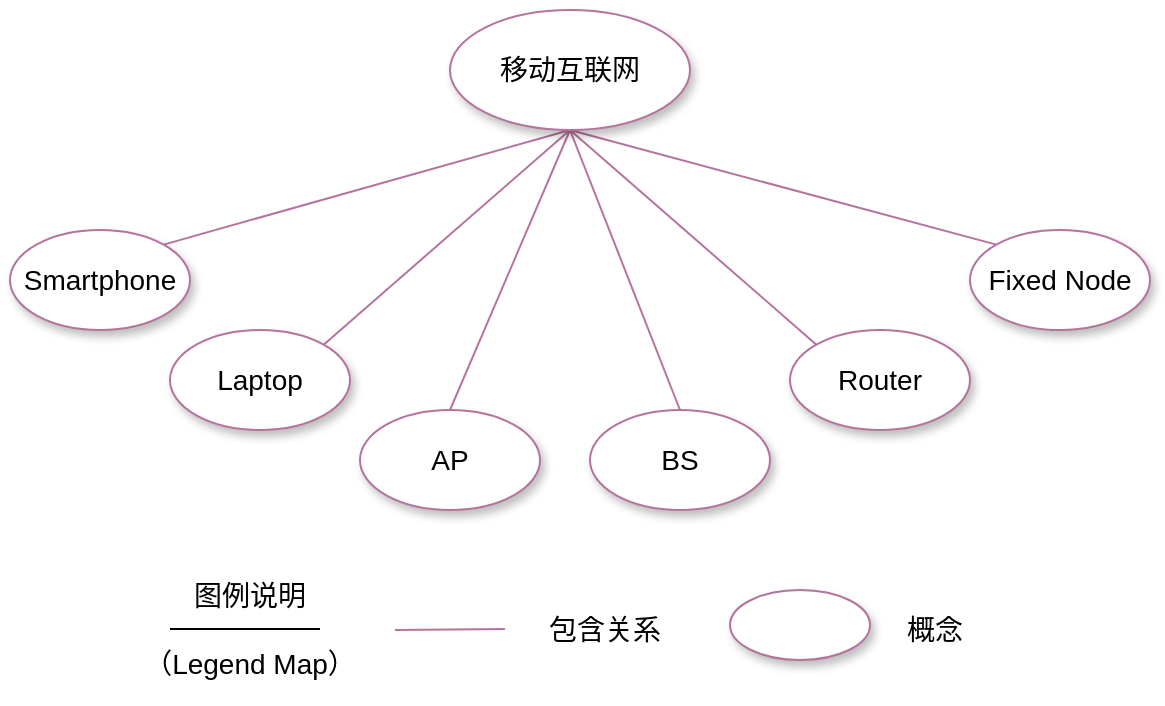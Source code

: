 <mxfile version="12.9.3" type="github" pages="5">
  <diagram id="mmjnlGyPhhLVzbHEoWQa" name="组分">
    <mxGraphModel dx="946" dy="467" grid="1" gridSize="10" guides="1" tooltips="1" connect="1" arrows="1" fold="1" page="1" pageScale="1" pageWidth="827" pageHeight="1169" math="0" shadow="0">
      <root>
        <mxCell id="d202vn3I1Aproo-Ch56G-0" />
        <mxCell id="d202vn3I1Aproo-Ch56G-1" parent="d202vn3I1Aproo-Ch56G-0" />
        <mxCell id="d202vn3I1Aproo-Ch56G-2" style="rounded=0;orthogonalLoop=1;jettySize=auto;html=1;exitX=0.5;exitY=1;exitDx=0;exitDy=0;entryX=1;entryY=0;entryDx=0;entryDy=0;endArrow=none;endFill=0;strokeColor=#B5739D;" edge="1" parent="d202vn3I1Aproo-Ch56G-1" source="d202vn3I1Aproo-Ch56G-8" target="d202vn3I1Aproo-Ch56G-9">
          <mxGeometry relative="1" as="geometry" />
        </mxCell>
        <mxCell id="d202vn3I1Aproo-Ch56G-3" style="edgeStyle=none;rounded=0;orthogonalLoop=1;jettySize=auto;html=1;exitX=0.5;exitY=1;exitDx=0;exitDy=0;entryX=1;entryY=0;entryDx=0;entryDy=0;endArrow=none;endFill=0;strokeColor=#B5739D;" edge="1" parent="d202vn3I1Aproo-Ch56G-1" source="d202vn3I1Aproo-Ch56G-8" target="d202vn3I1Aproo-Ch56G-10">
          <mxGeometry relative="1" as="geometry" />
        </mxCell>
        <mxCell id="d202vn3I1Aproo-Ch56G-4" style="edgeStyle=none;rounded=0;orthogonalLoop=1;jettySize=auto;html=1;exitX=0.5;exitY=1;exitDx=0;exitDy=0;entryX=0.5;entryY=0;entryDx=0;entryDy=0;endArrow=none;endFill=0;strokeColor=#B5739D;" edge="1" parent="d202vn3I1Aproo-Ch56G-1" source="d202vn3I1Aproo-Ch56G-8" target="d202vn3I1Aproo-Ch56G-11">
          <mxGeometry relative="1" as="geometry" />
        </mxCell>
        <mxCell id="d202vn3I1Aproo-Ch56G-5" style="edgeStyle=none;rounded=0;orthogonalLoop=1;jettySize=auto;html=1;exitX=0.5;exitY=1;exitDx=0;exitDy=0;entryX=0.5;entryY=0;entryDx=0;entryDy=0;endArrow=none;endFill=0;strokeColor=#B5739D;" edge="1" parent="d202vn3I1Aproo-Ch56G-1" source="d202vn3I1Aproo-Ch56G-8" target="d202vn3I1Aproo-Ch56G-12">
          <mxGeometry relative="1" as="geometry" />
        </mxCell>
        <mxCell id="d202vn3I1Aproo-Ch56G-6" style="edgeStyle=none;rounded=0;orthogonalLoop=1;jettySize=auto;html=1;exitX=0.5;exitY=1;exitDx=0;exitDy=0;entryX=0;entryY=0;entryDx=0;entryDy=0;endArrow=none;endFill=0;strokeColor=#B5739D;" edge="1" parent="d202vn3I1Aproo-Ch56G-1" source="d202vn3I1Aproo-Ch56G-8" target="d202vn3I1Aproo-Ch56G-14">
          <mxGeometry relative="1" as="geometry" />
        </mxCell>
        <mxCell id="d202vn3I1Aproo-Ch56G-7" style="edgeStyle=none;rounded=0;orthogonalLoop=1;jettySize=auto;html=1;exitX=0.5;exitY=1;exitDx=0;exitDy=0;entryX=0;entryY=0;entryDx=0;entryDy=0;endArrow=none;endFill=0;strokeColor=#B5739D;" edge="1" parent="d202vn3I1Aproo-Ch56G-1" source="d202vn3I1Aproo-Ch56G-8" target="d202vn3I1Aproo-Ch56G-13">
          <mxGeometry relative="1" as="geometry" />
        </mxCell>
        <mxCell id="d202vn3I1Aproo-Ch56G-8" value="移动互联网" style="ellipse;whiteSpace=wrap;html=1;strokeColor=#B5739D;shadow=1;fontSize=14;" vertex="1" parent="d202vn3I1Aproo-Ch56G-1">
          <mxGeometry x="340" y="160" width="120" height="60" as="geometry" />
        </mxCell>
        <mxCell id="d202vn3I1Aproo-Ch56G-9" value="Smartphone" style="ellipse;whiteSpace=wrap;html=1;strokeColor=#B5739D;shadow=1;fontSize=14;" vertex="1" parent="d202vn3I1Aproo-Ch56G-1">
          <mxGeometry x="120" y="270" width="90" height="50" as="geometry" />
        </mxCell>
        <mxCell id="d202vn3I1Aproo-Ch56G-10" value="Laptop" style="ellipse;whiteSpace=wrap;html=1;strokeColor=#B5739D;shadow=1;fontSize=14;" vertex="1" parent="d202vn3I1Aproo-Ch56G-1">
          <mxGeometry x="200" y="320" width="90" height="50" as="geometry" />
        </mxCell>
        <mxCell id="d202vn3I1Aproo-Ch56G-11" value="AP" style="ellipse;whiteSpace=wrap;html=1;strokeColor=#B5739D;shadow=1;fontSize=14;" vertex="1" parent="d202vn3I1Aproo-Ch56G-1">
          <mxGeometry x="295" y="360" width="90" height="50" as="geometry" />
        </mxCell>
        <mxCell id="d202vn3I1Aproo-Ch56G-12" value="BS" style="ellipse;whiteSpace=wrap;html=1;strokeColor=#B5739D;shadow=1;fontSize=14;" vertex="1" parent="d202vn3I1Aproo-Ch56G-1">
          <mxGeometry x="410" y="360" width="90" height="50" as="geometry" />
        </mxCell>
        <mxCell id="d202vn3I1Aproo-Ch56G-13" value="Fixed Node" style="ellipse;whiteSpace=wrap;html=1;strokeColor=#B5739D;shadow=1;fontSize=14;" vertex="1" parent="d202vn3I1Aproo-Ch56G-1">
          <mxGeometry x="600" y="270" width="90" height="50" as="geometry" />
        </mxCell>
        <mxCell id="d202vn3I1Aproo-Ch56G-14" value="Router" style="ellipse;whiteSpace=wrap;html=1;strokeColor=#B5739D;shadow=1;fontSize=14;" vertex="1" parent="d202vn3I1Aproo-Ch56G-1">
          <mxGeometry x="510" y="320" width="90" height="50" as="geometry" />
        </mxCell>
        <mxCell id="d202vn3I1Aproo-Ch56G-15" value="图例说明&lt;br&gt;&lt;br&gt;（Legend Map）" style="text;html=1;strokeColor=none;fillColor=none;align=center;verticalAlign=middle;whiteSpace=wrap;rounded=0;shadow=1;fontSize=14;" vertex="1" parent="d202vn3I1Aproo-Ch56G-1">
          <mxGeometry x="170" y="440" width="140" height="60" as="geometry" />
        </mxCell>
        <mxCell id="d202vn3I1Aproo-Ch56G-16" value="" style="endArrow=none;html=1;strokeColor=#000000;fontSize=14;" edge="1" parent="d202vn3I1Aproo-Ch56G-1">
          <mxGeometry width="50" height="50" relative="1" as="geometry">
            <mxPoint x="200" y="469.5" as="sourcePoint" />
            <mxPoint x="275" y="469.5" as="targetPoint" />
          </mxGeometry>
        </mxCell>
        <mxCell id="d202vn3I1Aproo-Ch56G-17" value="" style="endArrow=none;html=1;strokeColor=#B5739D;fontSize=14;" edge="1" parent="d202vn3I1Aproo-Ch56G-1">
          <mxGeometry width="50" height="50" relative="1" as="geometry">
            <mxPoint x="312.5" y="470" as="sourcePoint" />
            <mxPoint x="367.5" y="469.5" as="targetPoint" />
          </mxGeometry>
        </mxCell>
        <mxCell id="d202vn3I1Aproo-Ch56G-18" value="包含关系" style="text;html=1;strokeColor=none;fillColor=none;align=center;verticalAlign=middle;whiteSpace=wrap;rounded=0;shadow=1;fontSize=14;" vertex="1" parent="d202vn3I1Aproo-Ch56G-1">
          <mxGeometry x="375" y="450" width="85" height="40" as="geometry" />
        </mxCell>
        <mxCell id="d202vn3I1Aproo-Ch56G-19" value="" style="ellipse;whiteSpace=wrap;html=1;strokeColor=#B5739D;shadow=1;fontSize=14;" vertex="1" parent="d202vn3I1Aproo-Ch56G-1">
          <mxGeometry x="480" y="450" width="70" height="35" as="geometry" />
        </mxCell>
        <mxCell id="d202vn3I1Aproo-Ch56G-20" value="概念" style="text;html=1;strokeColor=none;fillColor=none;align=center;verticalAlign=middle;whiteSpace=wrap;rounded=0;shadow=1;fontSize=14;" vertex="1" parent="d202vn3I1Aproo-Ch56G-1">
          <mxGeometry x="540" y="450" width="85" height="40" as="geometry" />
        </mxCell>
      </root>
    </mxGraphModel>
  </diagram>
  <diagram id="kKeUDNWsH6WdFjvuZ3M5" name="实体交互关系">
    <mxGraphModel dx="946" dy="467" grid="1" gridSize="10" guides="1" tooltips="1" connect="1" arrows="1" fold="1" page="1" pageScale="1" pageWidth="827" pageHeight="1169" math="0" shadow="0">
      <root>
        <mxCell id="H3xHJkXtMvBnS6GkM2cX-0" />
        <mxCell id="H3xHJkXtMvBnS6GkM2cX-1" parent="H3xHJkXtMvBnS6GkM2cX-0" />
        <mxCell id="IouAtx2clJXawqKCHUH_-0" style="edgeStyle=orthogonalEdgeStyle;curved=1;rounded=0;orthogonalLoop=1;jettySize=auto;html=1;exitX=0.5;exitY=1;exitDx=0;exitDy=0;entryX=0.5;entryY=0;entryDx=0;entryDy=0;startArrow=none;startFill=0;endArrow=classic;endFill=1;strokeColor=#000000;fontSize=14;" edge="1" parent="H3xHJkXtMvBnS6GkM2cX-1" source="IouAtx2clJXawqKCHUH_-5" target="IouAtx2clJXawqKCHUH_-35">
          <mxGeometry relative="1" as="geometry">
            <Array as="points">
              <mxPoint x="280" y="410" />
              <mxPoint x="280" y="570" />
            </Array>
          </mxGeometry>
        </mxCell>
        <mxCell id="IouAtx2clJXawqKCHUH_-1" value="AP连接断开" style="text;html=1;align=center;verticalAlign=middle;resizable=0;points=[];labelBackgroundColor=#ffffff;fontSize=14;" vertex="1" connectable="0" parent="IouAtx2clJXawqKCHUH_-0">
          <mxGeometry x="0.066" y="4" relative="1" as="geometry">
            <mxPoint as="offset" />
          </mxGeometry>
        </mxCell>
        <mxCell id="IouAtx2clJXawqKCHUH_-2" style="edgeStyle=orthogonalEdgeStyle;rounded=0;orthogonalLoop=1;jettySize=auto;html=1;exitX=0;exitY=0.5;exitDx=0;exitDy=0;entryX=1;entryY=0.5;entryDx=0;entryDy=0;startArrow=none;startFill=0;endArrow=classic;endFill=1;strokeColor=#000000;fontSize=14;curved=1;" edge="1" parent="H3xHJkXtMvBnS6GkM2cX-1" source="IouAtx2clJXawqKCHUH_-5" target="IouAtx2clJXawqKCHUH_-25">
          <mxGeometry relative="1" as="geometry">
            <Array as="points">
              <mxPoint x="330" y="420" />
              <mxPoint x="150" y="420" />
            </Array>
          </mxGeometry>
        </mxCell>
        <mxCell id="IouAtx2clJXawqKCHUH_-3" value="AP连接成功" style="text;html=1;align=center;verticalAlign=middle;resizable=0;points=[];labelBackgroundColor=#ffffff;fontSize=14;" vertex="1" connectable="0" parent="IouAtx2clJXawqKCHUH_-2">
          <mxGeometry x="0.126" y="-1" relative="1" as="geometry">
            <mxPoint as="offset" />
          </mxGeometry>
        </mxCell>
        <mxCell id="IouAtx2clJXawqKCHUH_-4" value="断开AP连接" style="edgeStyle=orthogonalEdgeStyle;curved=1;rounded=0;orthogonalLoop=1;jettySize=auto;html=1;exitX=0;exitY=0.5;exitDx=0;exitDy=0;entryX=1;entryY=0.5;entryDx=0;entryDy=0;startArrow=none;startFill=0;endArrow=classic;endFill=1;strokeColor=#000000;fontSize=14;" edge="1" parent="H3xHJkXtMvBnS6GkM2cX-1" source="IouAtx2clJXawqKCHUH_-5" target="IouAtx2clJXawqKCHUH_-25">
          <mxGeometry relative="1" as="geometry">
            <Array as="points">
              <mxPoint x="330" y="320" />
              <mxPoint x="150" y="320" />
            </Array>
          </mxGeometry>
        </mxCell>
        <mxCell id="IouAtx2clJXawqKCHUH_-5" value="AP" style="ellipse;whiteSpace=wrap;html=1;strokeColor=#B5739D;shadow=1;fontSize=14;" vertex="1" parent="H3xHJkXtMvBnS6GkM2cX-1">
          <mxGeometry x="330" y="360" width="110" height="60" as="geometry" />
        </mxCell>
        <mxCell id="IouAtx2clJXawqKCHUH_-6" style="edgeStyle=none;rounded=0;orthogonalLoop=1;jettySize=auto;html=1;exitX=0;exitY=0;exitDx=0;exitDy=0;entryX=1;entryY=1;entryDx=0;entryDy=0;endArrow=classic;endFill=1;strokeColor=#000000;fontSize=14;" edge="1" parent="H3xHJkXtMvBnS6GkM2cX-1" source="IouAtx2clJXawqKCHUH_-13" target="IouAtx2clJXawqKCHUH_-42">
          <mxGeometry relative="1" as="geometry" />
        </mxCell>
        <mxCell id="IouAtx2clJXawqKCHUH_-7" value="路由器连接成功" style="text;html=1;align=center;verticalAlign=middle;resizable=0;points=[];labelBackgroundColor=#ffffff;fontSize=14;" vertex="1" connectable="0" parent="IouAtx2clJXawqKCHUH_-6">
          <mxGeometry x="-0.102" y="-1" relative="1" as="geometry">
            <mxPoint x="-1" y="-6.08" as="offset" />
          </mxGeometry>
        </mxCell>
        <mxCell id="IouAtx2clJXawqKCHUH_-8" value="路由器连接成功" style="edgeStyle=none;rounded=0;orthogonalLoop=1;jettySize=auto;html=1;exitX=0.5;exitY=1;exitDx=0;exitDy=0;entryX=1;entryY=0.5;entryDx=0;entryDy=0;endArrow=classic;endFill=1;strokeColor=#000000;fontSize=14;" edge="1" parent="H3xHJkXtMvBnS6GkM2cX-1" source="IouAtx2clJXawqKCHUH_-13" target="IouAtx2clJXawqKCHUH_-35">
          <mxGeometry relative="1" as="geometry" />
        </mxCell>
        <mxCell id="IouAtx2clJXawqKCHUH_-9" style="edgeStyle=orthogonalEdgeStyle;curved=1;rounded=0;orthogonalLoop=1;jettySize=auto;html=1;exitX=0.5;exitY=1;exitDx=0;exitDy=0;entryX=1.026;entryY=0.287;entryDx=0;entryDy=0;entryPerimeter=0;endArrow=classic;endFill=1;strokeColor=#000000;fontSize=14;" edge="1" parent="H3xHJkXtMvBnS6GkM2cX-1" source="IouAtx2clJXawqKCHUH_-13" target="IouAtx2clJXawqKCHUH_-35">
          <mxGeometry relative="1" as="geometry">
            <Array as="points">
              <mxPoint x="422" y="410" />
            </Array>
          </mxGeometry>
        </mxCell>
        <mxCell id="IouAtx2clJXawqKCHUH_-10" value="路由器断开连接" style="text;html=1;align=center;verticalAlign=middle;resizable=0;points=[];labelBackgroundColor=#ffffff;fontSize=14;" vertex="1" connectable="0" parent="IouAtx2clJXawqKCHUH_-9">
          <mxGeometry x="-0.12" y="31" relative="1" as="geometry">
            <mxPoint x="16.7" y="17.71" as="offset" />
          </mxGeometry>
        </mxCell>
        <mxCell id="IouAtx2clJXawqKCHUH_-11" style="edgeStyle=orthogonalEdgeStyle;curved=1;rounded=0;orthogonalLoop=1;jettySize=auto;html=1;exitX=0;exitY=0;exitDx=0;exitDy=0;entryX=0.778;entryY=1;entryDx=0;entryDy=0;entryPerimeter=0;endArrow=classic;endFill=1;strokeColor=#000000;fontSize=14;" edge="1" parent="H3xHJkXtMvBnS6GkM2cX-1" source="IouAtx2clJXawqKCHUH_-13" target="IouAtx2clJXawqKCHUH_-42">
          <mxGeometry relative="1" as="geometry" />
        </mxCell>
        <mxCell id="IouAtx2clJXawqKCHUH_-12" value="路由器连接断开" style="text;html=1;align=center;verticalAlign=middle;resizable=0;points=[];labelBackgroundColor=#ffffff;fontSize=14;" vertex="1" connectable="0" parent="IouAtx2clJXawqKCHUH_-11">
          <mxGeometry x="-0.042" y="-21" relative="1" as="geometry">
            <mxPoint x="-10.6" y="-27.31" as="offset" />
          </mxGeometry>
        </mxCell>
        <mxCell id="IouAtx2clJXawqKCHUH_-13" value="Router" style="ellipse;whiteSpace=wrap;html=1;strokeColor=#B5739D;shadow=1;fontSize=14;" vertex="1" parent="H3xHJkXtMvBnS6GkM2cX-1">
          <mxGeometry x="510" y="360" width="110" height="60" as="geometry" />
        </mxCell>
        <mxCell id="IouAtx2clJXawqKCHUH_-14" style="edgeStyle=none;rounded=0;orthogonalLoop=1;jettySize=auto;html=1;exitX=1;exitY=0.5;exitDx=0;exitDy=0;entryX=0;entryY=0.5;entryDx=0;entryDy=0;endArrow=classic;endFill=1;strokeColor=#000000;fontSize=14;" edge="1" parent="H3xHJkXtMvBnS6GkM2cX-1" source="IouAtx2clJXawqKCHUH_-25" target="IouAtx2clJXawqKCHUH_-5">
          <mxGeometry relative="1" as="geometry" />
        </mxCell>
        <mxCell id="IouAtx2clJXawqKCHUH_-15" value="AP连接请求" style="text;html=1;align=center;verticalAlign=middle;resizable=0;points=[];labelBackgroundColor=#ffffff;fontSize=14;" vertex="1" connectable="0" parent="IouAtx2clJXawqKCHUH_-14">
          <mxGeometry x="-0.175" y="1" relative="1" as="geometry">
            <mxPoint as="offset" />
          </mxGeometry>
        </mxCell>
        <mxCell id="IouAtx2clJXawqKCHUH_-16" style="rounded=0;orthogonalLoop=1;jettySize=auto;html=1;exitX=0.5;exitY=0;exitDx=0;exitDy=0;endArrow=classic;endFill=1;strokeColor=#000000;fontSize=14;entryX=0;entryY=0.5;entryDx=0;entryDy=0;" edge="1" parent="H3xHJkXtMvBnS6GkM2cX-1" source="IouAtx2clJXawqKCHUH_-25" target="IouAtx2clJXawqKCHUH_-42">
          <mxGeometry relative="1" as="geometry">
            <mxPoint x="330" y="230" as="targetPoint" />
          </mxGeometry>
        </mxCell>
        <mxCell id="IouAtx2clJXawqKCHUH_-17" value="断开基站连接" style="text;html=1;align=center;verticalAlign=middle;resizable=0;points=[];labelBackgroundColor=#ffffff;fontSize=14;" vertex="1" connectable="0" parent="IouAtx2clJXawqKCHUH_-16">
          <mxGeometry x="-0.08" y="38" relative="1" as="geometry">
            <mxPoint x="66.55" y="-7.92" as="offset" />
          </mxGeometry>
        </mxCell>
        <mxCell id="IouAtx2clJXawqKCHUH_-18" style="edgeStyle=orthogonalEdgeStyle;curved=1;rounded=0;orthogonalLoop=1;jettySize=auto;html=1;exitX=0.5;exitY=0;exitDx=0;exitDy=0;entryX=0;entryY=0.5;entryDx=0;entryDy=0;startArrow=none;startFill=0;endArrow=classic;endFill=1;strokeColor=#000000;fontSize=14;" edge="1" parent="H3xHJkXtMvBnS6GkM2cX-1" source="IouAtx2clJXawqKCHUH_-25" target="IouAtx2clJXawqKCHUH_-42">
          <mxGeometry relative="1" as="geometry" />
        </mxCell>
        <mxCell id="IouAtx2clJXawqKCHUH_-19" value="基站连接请求" style="text;html=1;align=center;verticalAlign=middle;resizable=0;points=[];labelBackgroundColor=#ffffff;fontSize=14;" vertex="1" connectable="0" parent="IouAtx2clJXawqKCHUH_-18">
          <mxGeometry x="-0.449" y="-40" relative="1" as="geometry">
            <mxPoint as="offset" />
          </mxGeometry>
        </mxCell>
        <mxCell id="IouAtx2clJXawqKCHUH_-20" style="edgeStyle=orthogonalEdgeStyle;curved=1;rounded=0;orthogonalLoop=1;jettySize=auto;html=1;exitX=1;exitY=0.5;exitDx=0;exitDy=0;startArrow=none;startFill=0;endArrow=classic;endFill=1;strokeColor=#000000;fontSize=14;" edge="1" parent="H3xHJkXtMvBnS6GkM2cX-1" source="IouAtx2clJXawqKCHUH_-25">
          <mxGeometry relative="1" as="geometry">
            <mxPoint x="330" y="385" as="targetPoint" />
            <Array as="points">
              <mxPoint x="150" y="350" />
              <mxPoint x="330" y="350" />
            </Array>
          </mxGeometry>
        </mxCell>
        <mxCell id="IouAtx2clJXawqKCHUH_-21" value="断开AP连接" style="text;html=1;align=center;verticalAlign=middle;resizable=0;points=[];labelBackgroundColor=#ffffff;fontSize=14;" vertex="1" connectable="0" parent="IouAtx2clJXawqKCHUH_-20">
          <mxGeometry x="-0.006" y="-1" relative="1" as="geometry">
            <mxPoint as="offset" />
          </mxGeometry>
        </mxCell>
        <mxCell id="IouAtx2clJXawqKCHUH_-22" value="AP连接成功" style="edgeStyle=none;rounded=0;orthogonalLoop=1;jettySize=auto;html=1;exitX=0.5;exitY=1;exitDx=0;exitDy=0;entryX=0;entryY=0.5;entryDx=0;entryDy=0;startArrow=none;startFill=0;endArrow=classic;endFill=1;strokeColor=#000000;fontSize=14;" edge="1" parent="H3xHJkXtMvBnS6GkM2cX-1" source="IouAtx2clJXawqKCHUH_-25" target="IouAtx2clJXawqKCHUH_-35">
          <mxGeometry x="-0.244" relative="1" as="geometry">
            <mxPoint as="offset" />
          </mxGeometry>
        </mxCell>
        <mxCell id="IouAtx2clJXawqKCHUH_-23" style="edgeStyle=orthogonalEdgeStyle;curved=1;rounded=0;orthogonalLoop=1;jettySize=auto;html=1;exitX=0.5;exitY=1;exitDx=0;exitDy=0;entryX=0;entryY=0.5;entryDx=0;entryDy=0;startArrow=none;startFill=0;endArrow=classic;endFill=1;strokeColor=#000000;fontSize=14;" edge="1" parent="H3xHJkXtMvBnS6GkM2cX-1" source="IouAtx2clJXawqKCHUH_-25" target="IouAtx2clJXawqKCHUH_-35">
          <mxGeometry relative="1" as="geometry">
            <Array as="points">
              <mxPoint x="70" y="410" />
              <mxPoint x="70" y="640" />
              <mxPoint x="330" y="640" />
            </Array>
          </mxGeometry>
        </mxCell>
        <mxCell id="IouAtx2clJXawqKCHUH_-24" value="AP连接断开" style="text;html=1;align=center;verticalAlign=middle;resizable=0;points=[];labelBackgroundColor=#ffffff;fontSize=14;" vertex="1" connectable="0" parent="IouAtx2clJXawqKCHUH_-23">
          <mxGeometry x="0.281" y="-2" relative="1" as="geometry">
            <mxPoint as="offset" />
          </mxGeometry>
        </mxCell>
        <mxCell id="IouAtx2clJXawqKCHUH_-25" value="Smartphone" style="ellipse;whiteSpace=wrap;html=1;strokeColor=#B5739D;shadow=1;fontSize=14;" vertex="1" parent="H3xHJkXtMvBnS6GkM2cX-1">
          <mxGeometry x="60" y="350" width="110" height="60" as="geometry" />
        </mxCell>
        <mxCell id="IouAtx2clJXawqKCHUH_-26" value="路由器连接请求" style="edgeStyle=orthogonalEdgeStyle;rounded=0;orthogonalLoop=1;jettySize=auto;html=1;entryX=0.5;entryY=1;entryDx=0;entryDy=0;endArrow=classic;endFill=1;strokeColor=#000000;fontSize=14;exitX=1;exitY=0.5;exitDx=0;exitDy=0;curved=1;" edge="1" parent="H3xHJkXtMvBnS6GkM2cX-1" source="IouAtx2clJXawqKCHUH_-35" target="IouAtx2clJXawqKCHUH_-13">
          <mxGeometry x="-0.188" y="45" relative="1" as="geometry">
            <mxPoint x="407" y="517" as="sourcePoint" />
            <mxPoint as="offset" />
          </mxGeometry>
        </mxCell>
        <mxCell id="IouAtx2clJXawqKCHUH_-27" style="edgeStyle=none;rounded=0;orthogonalLoop=1;jettySize=auto;html=1;exitX=0.5;exitY=0;exitDx=0;exitDy=0;entryX=0.5;entryY=1;entryDx=0;entryDy=0;endArrow=classic;endFill=1;strokeColor=#000000;fontSize=14;" edge="1" parent="H3xHJkXtMvBnS6GkM2cX-1" source="IouAtx2clJXawqKCHUH_-35" target="IouAtx2clJXawqKCHUH_-5">
          <mxGeometry relative="1" as="geometry" />
        </mxCell>
        <mxCell id="IouAtx2clJXawqKCHUH_-28" value="AP连接请求" style="text;html=1;align=center;verticalAlign=middle;resizable=0;points=[];labelBackgroundColor=#ffffff;fontSize=14;" vertex="1" connectable="0" parent="IouAtx2clJXawqKCHUH_-27">
          <mxGeometry x="-0.165" relative="1" as="geometry">
            <mxPoint as="offset" />
          </mxGeometry>
        </mxCell>
        <mxCell id="IouAtx2clJXawqKCHUH_-29" style="edgeStyle=orthogonalEdgeStyle;curved=1;rounded=0;orthogonalLoop=1;jettySize=auto;html=1;exitX=0.5;exitY=0;exitDx=0;exitDy=0;entryX=0.5;entryY=1;entryDx=0;entryDy=0;startArrow=none;startFill=0;endArrow=classic;endFill=1;strokeColor=#000000;fontSize=14;" edge="1" parent="H3xHJkXtMvBnS6GkM2cX-1" source="IouAtx2clJXawqKCHUH_-35" target="IouAtx2clJXawqKCHUH_-5">
          <mxGeometry relative="1" as="geometry">
            <Array as="points">
              <mxPoint x="330" y="570" />
              <mxPoint x="330" y="420" />
            </Array>
          </mxGeometry>
        </mxCell>
        <mxCell id="IouAtx2clJXawqKCHUH_-30" value="AP连接断开" style="text;html=1;align=center;verticalAlign=middle;resizable=0;points=[];labelBackgroundColor=#ffffff;fontSize=14;" vertex="1" connectable="0" parent="IouAtx2clJXawqKCHUH_-29">
          <mxGeometry x="0.081" y="2" relative="1" as="geometry">
            <mxPoint as="offset" />
          </mxGeometry>
        </mxCell>
        <mxCell id="IouAtx2clJXawqKCHUH_-31" style="edgeStyle=orthogonalEdgeStyle;curved=1;rounded=0;orthogonalLoop=1;jettySize=auto;html=1;exitX=0;exitY=0.5;exitDx=0;exitDy=0;entryX=0.5;entryY=1;entryDx=0;entryDy=0;startArrow=none;startFill=0;endArrow=classic;endFill=1;strokeColor=#000000;fontSize=14;" edge="1" parent="H3xHJkXtMvBnS6GkM2cX-1" source="IouAtx2clJXawqKCHUH_-35" target="IouAtx2clJXawqKCHUH_-25">
          <mxGeometry relative="1" as="geometry" />
        </mxCell>
        <mxCell id="IouAtx2clJXawqKCHUH_-32" value="AP连接请求" style="text;html=1;align=center;verticalAlign=middle;resizable=0;points=[];labelBackgroundColor=#ffffff;fontSize=14;" vertex="1" connectable="0" parent="IouAtx2clJXawqKCHUH_-31">
          <mxGeometry x="-0.113" y="-56" relative="1" as="geometry">
            <mxPoint as="offset" />
          </mxGeometry>
        </mxCell>
        <mxCell id="IouAtx2clJXawqKCHUH_-33" style="edgeStyle=orthogonalEdgeStyle;rounded=0;orthogonalLoop=1;jettySize=auto;html=1;exitX=0;exitY=0.5;exitDx=0;exitDy=0;entryX=0.5;entryY=1;entryDx=0;entryDy=0;startArrow=none;startFill=0;endArrow=classic;endFill=1;strokeColor=#000000;fontSize=14;curved=1;" edge="1" parent="H3xHJkXtMvBnS6GkM2cX-1" source="IouAtx2clJXawqKCHUH_-35" target="IouAtx2clJXawqKCHUH_-25">
          <mxGeometry relative="1" as="geometry">
            <Array as="points">
              <mxPoint x="330" y="610" />
              <mxPoint x="90" y="610" />
              <mxPoint x="90" y="410" />
            </Array>
          </mxGeometry>
        </mxCell>
        <mxCell id="IouAtx2clJXawqKCHUH_-34" value="AP连接断开" style="text;html=1;align=center;verticalAlign=middle;resizable=0;points=[];labelBackgroundColor=#ffffff;fontSize=14;" vertex="1" connectable="0" parent="IouAtx2clJXawqKCHUH_-33">
          <mxGeometry x="-0.056" y="-25" relative="1" as="geometry">
            <mxPoint as="offset" />
          </mxGeometry>
        </mxCell>
        <mxCell id="IouAtx2clJXawqKCHUH_-35" value="Laptop" style="ellipse;whiteSpace=wrap;html=1;strokeColor=#B5739D;shadow=1;fontSize=14;" vertex="1" parent="H3xHJkXtMvBnS6GkM2cX-1">
          <mxGeometry x="330" y="570" width="110" height="60" as="geometry" />
        </mxCell>
        <mxCell id="IouAtx2clJXawqKCHUH_-36" style="edgeStyle=none;rounded=0;orthogonalLoop=1;jettySize=auto;html=1;exitX=1;exitY=0.5;exitDx=0;exitDy=0;entryX=0;entryY=0.5;entryDx=0;entryDy=0;endArrow=classic;endFill=1;strokeColor=#000000;fontSize=14;" edge="1" parent="H3xHJkXtMvBnS6GkM2cX-1" source="IouAtx2clJXawqKCHUH_-5" target="IouAtx2clJXawqKCHUH_-13">
          <mxGeometry relative="1" as="geometry" />
        </mxCell>
        <mxCell id="IouAtx2clJXawqKCHUH_-37" value="AP连接成功" style="edgeStyle=orthogonalEdgeStyle;curved=1;rounded=0;orthogonalLoop=1;jettySize=auto;html=1;exitX=0.5;exitY=1;exitDx=0;exitDy=0;entryX=0.5;entryY=0;entryDx=0;entryDy=0;startArrow=none;startFill=0;endArrow=classic;endFill=1;strokeColor=#000000;fontSize=14;" edge="1" parent="H3xHJkXtMvBnS6GkM2cX-1" source="IouAtx2clJXawqKCHUH_-5" target="IouAtx2clJXawqKCHUH_-35">
          <mxGeometry relative="1" as="geometry">
            <Array as="points">
              <mxPoint x="410" y="410" />
              <mxPoint x="410" y="570" />
            </Array>
          </mxGeometry>
        </mxCell>
        <mxCell id="IouAtx2clJXawqKCHUH_-38" style="edgeStyle=orthogonalEdgeStyle;curved=1;rounded=0;orthogonalLoop=1;jettySize=auto;html=1;exitX=1;exitY=1;exitDx=0;exitDy=0;entryX=0;entryY=0;entryDx=0;entryDy=0;endArrow=classic;endFill=1;strokeColor=#000000;fontSize=14;" edge="1" parent="H3xHJkXtMvBnS6GkM2cX-1" source="IouAtx2clJXawqKCHUH_-42" target="IouAtx2clJXawqKCHUH_-13">
          <mxGeometry relative="1" as="geometry" />
        </mxCell>
        <mxCell id="IouAtx2clJXawqKCHUH_-39" value="路由器连接请求" style="text;html=1;align=center;verticalAlign=middle;resizable=0;points=[];labelBackgroundColor=#ffffff;fontSize=14;" vertex="1" connectable="0" parent="IouAtx2clJXawqKCHUH_-38">
          <mxGeometry x="-0.161" y="-24" relative="1" as="geometry">
            <mxPoint as="offset" />
          </mxGeometry>
        </mxCell>
        <mxCell id="IouAtx2clJXawqKCHUH_-40" style="edgeStyle=orthogonalEdgeStyle;curved=1;rounded=0;orthogonalLoop=1;jettySize=auto;html=1;exitX=0;exitY=1;exitDx=0;exitDy=0;entryX=0.5;entryY=0;entryDx=0;entryDy=0;endArrow=classic;endFill=1;strokeColor=#000000;fontSize=14;" edge="1" parent="H3xHJkXtMvBnS6GkM2cX-1" source="IouAtx2clJXawqKCHUH_-42" target="IouAtx2clJXawqKCHUH_-25">
          <mxGeometry relative="1" as="geometry">
            <Array as="points">
              <mxPoint x="337" y="190" />
              <mxPoint x="105" y="190" />
            </Array>
          </mxGeometry>
        </mxCell>
        <mxCell id="IouAtx2clJXawqKCHUH_-41" value="基站连接成功" style="text;html=1;align=center;verticalAlign=middle;resizable=0;points=[];labelBackgroundColor=#ffffff;fontSize=14;" vertex="1" connectable="0" parent="IouAtx2clJXawqKCHUH_-40">
          <mxGeometry x="-0.143" y="20" relative="1" as="geometry">
            <mxPoint as="offset" />
          </mxGeometry>
        </mxCell>
        <mxCell id="IouAtx2clJXawqKCHUH_-42" value="BS" style="ellipse;whiteSpace=wrap;html=1;strokeColor=#B5739D;shadow=1;fontSize=14;" vertex="1" parent="H3xHJkXtMvBnS6GkM2cX-1">
          <mxGeometry x="324" y="180" width="110" height="60" as="geometry" />
        </mxCell>
        <mxCell id="IouAtx2clJXawqKCHUH_-43" value="路由器连接请求" style="edgeStyle=orthogonalEdgeStyle;curved=1;rounded=0;orthogonalLoop=1;jettySize=auto;html=1;exitX=0;exitY=0.5;exitDx=0;exitDy=0;endArrow=classic;endFill=1;strokeColor=#000000;fontSize=14;entryX=1;entryY=0.5;entryDx=0;entryDy=0;" edge="1" parent="H3xHJkXtMvBnS6GkM2cX-1" source="IouAtx2clJXawqKCHUH_-44" target="IouAtx2clJXawqKCHUH_-13">
          <mxGeometry relative="1" as="geometry">
            <mxPoint x="600" y="385" as="targetPoint" />
            <Array as="points">
              <mxPoint x="730" y="420" />
              <mxPoint x="620" y="420" />
            </Array>
          </mxGeometry>
        </mxCell>
        <mxCell id="IouAtx2clJXawqKCHUH_-44" value="Fixed Node" style="ellipse;whiteSpace=wrap;html=1;strokeColor=#B5739D;shadow=1;fontSize=14;" vertex="1" parent="H3xHJkXtMvBnS6GkM2cX-1">
          <mxGeometry x="730" y="360" width="110" height="60" as="geometry" />
        </mxCell>
        <mxCell id="IouAtx2clJXawqKCHUH_-45" value="断开路由器连接" style="edgeStyle=orthogonalEdgeStyle;curved=1;rounded=0;orthogonalLoop=1;jettySize=auto;html=1;exitX=1;exitY=0.5;exitDx=0;exitDy=0;entryX=0;entryY=0.5;entryDx=0;entryDy=0;endArrow=classic;endFill=1;strokeColor=#000000;fontSize=14;" edge="1" parent="H3xHJkXtMvBnS6GkM2cX-1" source="IouAtx2clJXawqKCHUH_-13" target="IouAtx2clJXawqKCHUH_-44">
          <mxGeometry relative="1" as="geometry">
            <Array as="points">
              <mxPoint x="620" y="370" />
              <mxPoint x="630" y="370" />
              <mxPoint x="630" y="350" />
              <mxPoint x="730" y="350" />
            </Array>
          </mxGeometry>
        </mxCell>
        <mxCell id="IouAtx2clJXawqKCHUH_-46" value="路由器连接成功" style="edgeStyle=orthogonalEdgeStyle;curved=1;rounded=0;orthogonalLoop=1;jettySize=auto;html=1;exitX=1;exitY=0.5;exitDx=0;exitDy=0;entryX=0;entryY=0.5;entryDx=0;entryDy=0;endArrow=classic;endFill=1;strokeColor=#000000;fontSize=14;" edge="1" parent="H3xHJkXtMvBnS6GkM2cX-1" source="IouAtx2clJXawqKCHUH_-13" target="IouAtx2clJXawqKCHUH_-44">
          <mxGeometry relative="1" as="geometry" />
        </mxCell>
        <mxCell id="IouAtx2clJXawqKCHUH_-47" style="edgeStyle=orthogonalEdgeStyle;curved=1;rounded=0;orthogonalLoop=1;jettySize=auto;html=1;exitX=1;exitY=0;exitDx=0;exitDy=0;startArrow=none;startFill=0;endArrow=classic;endFill=1;strokeColor=#000000;fontSize=14;" edge="1" parent="H3xHJkXtMvBnS6GkM2cX-1" source="IouAtx2clJXawqKCHUH_-60" target="IouAtx2clJXawqKCHUH_-44">
          <mxGeometry relative="1" as="geometry" />
        </mxCell>
        <mxCell id="IouAtx2clJXawqKCHUH_-48" value="USB连接断开" style="text;html=1;align=center;verticalAlign=middle;resizable=0;points=[];labelBackgroundColor=#ffffff;fontSize=14;" vertex="1" connectable="0" parent="IouAtx2clJXawqKCHUH_-47">
          <mxGeometry x="-0.134" y="90" relative="1" as="geometry">
            <mxPoint as="offset" />
          </mxGeometry>
        </mxCell>
        <mxCell id="IouAtx2clJXawqKCHUH_-49" style="rounded=0;orthogonalLoop=1;jettySize=auto;html=1;exitX=1;exitY=0;exitDx=0;exitDy=0;entryX=0.5;entryY=1;entryDx=0;entryDy=0;startArrow=none;startFill=0;endArrow=classic;endFill=1;strokeColor=#000000;fontSize=14;" edge="1" parent="H3xHJkXtMvBnS6GkM2cX-1" source="IouAtx2clJXawqKCHUH_-60" target="IouAtx2clJXawqKCHUH_-44">
          <mxGeometry relative="1" as="geometry" />
        </mxCell>
        <mxCell id="IouAtx2clJXawqKCHUH_-50" value="USB连接" style="text;html=1;align=center;verticalAlign=middle;resizable=0;points=[];labelBackgroundColor=#ffffff;fontSize=14;" vertex="1" connectable="0" parent="IouAtx2clJXawqKCHUH_-49">
          <mxGeometry x="-0.115" relative="1" as="geometry">
            <mxPoint as="offset" />
          </mxGeometry>
        </mxCell>
        <mxCell id="IouAtx2clJXawqKCHUH_-51" value="USB连接" style="edgeStyle=none;rounded=0;orthogonalLoop=1;jettySize=auto;html=1;exitX=0.5;exitY=0;exitDx=0;exitDy=0;entryX=0.5;entryY=1;entryDx=0;entryDy=0;startArrow=none;startFill=0;endArrow=classic;endFill=1;strokeColor=#000000;fontSize=14;" edge="1" parent="H3xHJkXtMvBnS6GkM2cX-1" source="IouAtx2clJXawqKCHUH_-60" target="IouAtx2clJXawqKCHUH_-35">
          <mxGeometry relative="1" as="geometry" />
        </mxCell>
        <mxCell id="IouAtx2clJXawqKCHUH_-52" style="edgeStyle=orthogonalEdgeStyle;curved=1;rounded=0;orthogonalLoop=1;jettySize=auto;html=1;exitX=0.5;exitY=0;exitDx=0;exitDy=0;entryX=0.5;entryY=1;entryDx=0;entryDy=0;startArrow=none;startFill=0;endArrow=classic;endFill=1;strokeColor=#000000;fontSize=14;" edge="1" parent="H3xHJkXtMvBnS6GkM2cX-1" source="IouAtx2clJXawqKCHUH_-60" target="IouAtx2clJXawqKCHUH_-35">
          <mxGeometry relative="1" as="geometry">
            <Array as="points">
              <mxPoint x="385" y="720" />
              <mxPoint x="330" y="720" />
              <mxPoint x="330" y="640" />
              <mxPoint x="350" y="640" />
              <mxPoint x="350" y="630" />
            </Array>
          </mxGeometry>
        </mxCell>
        <mxCell id="IouAtx2clJXawqKCHUH_-53" value="充电" style="text;html=1;align=center;verticalAlign=middle;resizable=0;points=[];labelBackgroundColor=#ffffff;fontSize=14;" vertex="1" connectable="0" parent="IouAtx2clJXawqKCHUH_-52">
          <mxGeometry x="-0.075" y="1" relative="1" as="geometry">
            <mxPoint as="offset" />
          </mxGeometry>
        </mxCell>
        <mxCell id="IouAtx2clJXawqKCHUH_-54" value="断开充电" style="edgeStyle=orthogonalEdgeStyle;curved=1;rounded=0;orthogonalLoop=1;jettySize=auto;html=1;exitX=0.5;exitY=0;exitDx=0;exitDy=0;entryX=0.5;entryY=1;entryDx=0;entryDy=0;startArrow=none;startFill=0;endArrow=classic;endFill=1;strokeColor=#000000;fontSize=14;" edge="1" parent="H3xHJkXtMvBnS6GkM2cX-1" source="IouAtx2clJXawqKCHUH_-60" target="IouAtx2clJXawqKCHUH_-35">
          <mxGeometry x="0.036" relative="1" as="geometry">
            <Array as="points">
              <mxPoint x="385" y="720" />
              <mxPoint x="300" y="720" />
              <mxPoint x="300" y="640" />
              <mxPoint x="320" y="640" />
              <mxPoint x="320" y="630" />
            </Array>
            <mxPoint as="offset" />
          </mxGeometry>
        </mxCell>
        <mxCell id="IouAtx2clJXawqKCHUH_-55" value="USB连接断开" style="edgeStyle=orthogonalEdgeStyle;curved=1;rounded=0;orthogonalLoop=1;jettySize=auto;html=1;exitX=0.5;exitY=0;exitDx=0;exitDy=0;entryX=0.5;entryY=1;entryDx=0;entryDy=0;startArrow=none;startFill=0;endArrow=classic;endFill=1;strokeColor=#000000;fontSize=14;" edge="1" parent="H3xHJkXtMvBnS6GkM2cX-1" source="IouAtx2clJXawqKCHUH_-60" target="IouAtx2clJXawqKCHUH_-35">
          <mxGeometry x="0.286" relative="1" as="geometry">
            <Array as="points">
              <mxPoint x="385" y="720" />
              <mxPoint x="430" y="720" />
              <mxPoint x="430" y="640" />
              <mxPoint x="420" y="640" />
              <mxPoint x="420" y="630" />
            </Array>
            <mxPoint as="offset" />
          </mxGeometry>
        </mxCell>
        <mxCell id="IouAtx2clJXawqKCHUH_-56" style="edgeStyle=orthogonalEdgeStyle;curved=1;rounded=0;orthogonalLoop=1;jettySize=auto;html=1;exitX=0;exitY=0.5;exitDx=0;exitDy=0;entryX=0;entryY=1;entryDx=0;entryDy=0;startArrow=none;startFill=0;endArrow=classic;endFill=1;strokeColor=#000000;fontSize=14;" edge="1" parent="H3xHJkXtMvBnS6GkM2cX-1" source="IouAtx2clJXawqKCHUH_-60" target="IouAtx2clJXawqKCHUH_-25">
          <mxGeometry relative="1" as="geometry">
            <Array as="points">
              <mxPoint x="50" y="745" />
              <mxPoint x="50" y="403" />
            </Array>
          </mxGeometry>
        </mxCell>
        <mxCell id="IouAtx2clJXawqKCHUH_-57" value="充电" style="text;html=1;align=center;verticalAlign=middle;resizable=0;points=[];labelBackgroundColor=#ffffff;fontSize=14;" vertex="1" connectable="0" parent="IouAtx2clJXawqKCHUH_-56">
          <mxGeometry x="0.335" y="-2" relative="1" as="geometry">
            <mxPoint as="offset" />
          </mxGeometry>
        </mxCell>
        <mxCell id="IouAtx2clJXawqKCHUH_-58" style="edgeStyle=orthogonalEdgeStyle;curved=1;rounded=0;orthogonalLoop=1;jettySize=auto;html=1;exitX=0;exitY=0.5;exitDx=0;exitDy=0;startArrow=none;startFill=0;endArrow=classic;endFill=1;strokeColor=#000000;fontSize=14;" edge="1" parent="H3xHJkXtMvBnS6GkM2cX-1" source="IouAtx2clJXawqKCHUH_-60">
          <mxGeometry relative="1" as="geometry">
            <mxPoint x="70" y="400" as="targetPoint" />
            <Array as="points">
              <mxPoint x="20" y="745" />
              <mxPoint x="20" y="400" />
            </Array>
          </mxGeometry>
        </mxCell>
        <mxCell id="IouAtx2clJXawqKCHUH_-59" value="断开充电" style="text;html=1;align=center;verticalAlign=middle;resizable=0;points=[];labelBackgroundColor=#ffffff;fontSize=14;" vertex="1" connectable="0" parent="IouAtx2clJXawqKCHUH_-58">
          <mxGeometry x="-0.149" y="-109" relative="1" as="geometry">
            <mxPoint as="offset" />
          </mxGeometry>
        </mxCell>
        <mxCell id="IouAtx2clJXawqKCHUH_-60" value="环境" style="ellipse;whiteSpace=wrap;html=1;strokeColor=#B5739D;shadow=1;fontSize=14;" vertex="1" parent="H3xHJkXtMvBnS6GkM2cX-1">
          <mxGeometry x="330" y="730" width="110" height="60" as="geometry" />
        </mxCell>
        <mxCell id="dR7wVPDqO-7y4ynjOT27-0" value="" style="endArrow=classic;html=1;fontSize=14;exitX=0.045;exitY=0.283;exitDx=0;exitDy=0;exitPerimeter=0;entryX=0.955;entryY=0.267;entryDx=0;entryDy=0;entryPerimeter=0;" edge="1" parent="H3xHJkXtMvBnS6GkM2cX-1" source="IouAtx2clJXawqKCHUH_-13" target="IouAtx2clJXawqKCHUH_-5">
          <mxGeometry width="50" height="50" relative="1" as="geometry">
            <mxPoint x="440" y="410" as="sourcePoint" />
            <mxPoint x="490" y="360" as="targetPoint" />
          </mxGeometry>
        </mxCell>
        <mxCell id="dR7wVPDqO-7y4ynjOT27-1" style="edgeStyle=none;rounded=0;orthogonalLoop=1;jettySize=auto;html=1;exitX=1;exitY=0.5;exitDx=0;exitDy=0;entryX=0;entryY=0.5;entryDx=0;entryDy=0;endArrow=classic;endFill=1;strokeColor=#000000;fontSize=14;" edge="1" parent="H3xHJkXtMvBnS6GkM2cX-1">
          <mxGeometry relative="1" as="geometry">
            <mxPoint x="440" y="400" as="sourcePoint" />
            <mxPoint x="510" y="400" as="targetPoint" />
          </mxGeometry>
        </mxCell>
      </root>
    </mxGraphModel>
  </diagram>
  <diagram id="lBTVjrpFtPlSvfXPE-yA" name="手机行为HTA">
    <mxGraphModel dx="946" dy="1636" grid="1" gridSize="10" guides="1" tooltips="1" connect="1" arrows="1" fold="1" page="1" pageScale="1" pageWidth="827" pageHeight="1169" math="0" shadow="0">
      <root>
        <mxCell id="OK4zo2aXVQQvM4CUJmcJ-0" />
        <mxCell id="OK4zo2aXVQQvM4CUJmcJ-1" parent="OK4zo2aXVQQvM4CUJmcJ-0" />
        <mxCell id="OK4zo2aXVQQvM4CUJmcJ-7" value="" style="rounded=1;whiteSpace=wrap;html=1;" parent="OK4zo2aXVQQvM4CUJmcJ-1" vertex="1">
          <mxGeometry x="200" y="132.5" width="690" height="445" as="geometry" />
        </mxCell>
        <mxCell id="OK4zo2aXVQQvM4CUJmcJ-6" value="开机&lt;br&gt;B==D1" style="rounded=0;orthogonalLoop=1;jettySize=auto;html=1;" parent="OK4zo2aXVQQvM4CUJmcJ-1" edge="1">
          <mxGeometry x="-0.182" relative="1" as="geometry">
            <mxPoint x="550" y="132" as="targetPoint" />
            <mxPoint as="offset" />
            <mxPoint x="550" y="62" as="sourcePoint" />
          </mxGeometry>
        </mxCell>
        <mxCell id="OK4zo2aXVQQvM4CUJmcJ-11" value="进入AP覆盖范围&lt;br&gt;且AP连接请求！" style="edgeStyle=orthogonalEdgeStyle;rounded=0;orthogonalLoop=1;jettySize=auto;html=1;exitX=0;exitY=1;exitDx=0;exitDy=0;entryX=0.5;entryY=0;entryDx=0;entryDy=0;curved=1;" parent="OK4zo2aXVQQvM4CUJmcJ-1" source="OK4zo2aXVQQvM4CUJmcJ-8" target="OK4zo2aXVQQvM4CUJmcJ-9" edge="1">
          <mxGeometry x="0.385" y="-10" relative="1" as="geometry">
            <Array as="points">
              <mxPoint x="260" y="186" />
              <mxPoint x="260" y="290" />
            </Array>
            <mxPoint as="offset" />
          </mxGeometry>
        </mxCell>
        <mxCell id="OK4zo2aXVQQvM4CUJmcJ-18" value="进入基站覆盖范围&lt;br&gt;且AP连接请求！" style="text;html=1;align=center;verticalAlign=middle;resizable=0;points=[];labelBackgroundColor=#ffffff;" parent="OK4zo2aXVQQvM4CUJmcJ-11" vertex="1" connectable="0">
          <mxGeometry x="-0.049" y="2" relative="1" as="geometry">
            <mxPoint x="288" y="-7.21" as="offset" />
          </mxGeometry>
        </mxCell>
        <mxCell id="sXVFLRSW4lYqskaONNgX-4" style="edgeStyle=orthogonalEdgeStyle;rounded=0;orthogonalLoop=1;jettySize=auto;html=1;exitX=1;exitY=1;exitDx=0;exitDy=0;entryX=0;entryY=0;entryDx=0;entryDy=0;curved=1;" edge="1" parent="OK4zo2aXVQQvM4CUJmcJ-1" source="OK4zo2aXVQQvM4CUJmcJ-8" target="OK4zo2aXVQQvM4CUJmcJ-10">
          <mxGeometry relative="1" as="geometry">
            <Array as="points">
              <mxPoint x="550" y="186" />
              <mxPoint x="550" y="264" />
            </Array>
          </mxGeometry>
        </mxCell>
        <mxCell id="OK4zo2aXVQQvM4CUJmcJ-8" value="S1" style="ellipse;whiteSpace=wrap;html=1;aspect=fixed;" parent="OK4zo2aXVQQvM4CUJmcJ-1" vertex="1">
          <mxGeometry x="350" y="160" width="30" height="30" as="geometry" />
        </mxCell>
        <mxCell id="7NydNq4-33c9TfvPZBPD-8" value="" style="rounded=0;orthogonalLoop=1;jettySize=auto;html=1;exitX=0.5;exitY=0;exitDx=0;exitDy=0;entryX=0.5;entryY=1;entryDx=0;entryDy=0;strokeColor=#FF0000;" parent="OK4zo2aXVQQvM4CUJmcJ-1" source="OK4zo2aXVQQvM4CUJmcJ-9" target="OK4zo2aXVQQvM4CUJmcJ-8" edge="1">
          <mxGeometry relative="1" as="geometry" />
        </mxCell>
        <mxCell id="7NydNq4-33c9TfvPZBPD-9" value="开启飞行模式&lt;br&gt;或离开AP覆盖范围&lt;br&gt;或关闭开wifi开关" style="text;html=1;align=center;verticalAlign=middle;resizable=0;points=[];labelBackgroundColor=#ffffff;" parent="7NydNq4-33c9TfvPZBPD-8" vertex="1" connectable="0">
          <mxGeometry x="0.092" y="1" relative="1" as="geometry">
            <mxPoint x="-7.07" y="15.39" as="offset" />
          </mxGeometry>
        </mxCell>
        <mxCell id="sXVFLRSW4lYqskaONNgX-0" style="edgeStyle=orthogonalEdgeStyle;rounded=0;orthogonalLoop=1;jettySize=auto;html=1;exitX=1;exitY=1;exitDx=0;exitDy=0;entryX=0;entryY=0.5;entryDx=0;entryDy=0;curved=1;" edge="1" parent="OK4zo2aXVQQvM4CUJmcJ-1" source="OK4zo2aXVQQvM4CUJmcJ-9" target="OK4zo2aXVQQvM4CUJmcJ-14">
          <mxGeometry relative="1" as="geometry">
            <Array as="points">
              <mxPoint x="280" y="316" />
              <mxPoint x="280" y="415" />
            </Array>
          </mxGeometry>
        </mxCell>
        <mxCell id="OK4zo2aXVQQvM4CUJmcJ-9" value="S2" style="ellipse;whiteSpace=wrap;html=1;aspect=fixed;" parent="OK4zo2aXVQQvM4CUJmcJ-1" vertex="1">
          <mxGeometry x="290" y="290" width="30" height="30" as="geometry" />
        </mxCell>
        <mxCell id="FKMU3LT3OsaEy583QOGj-3" style="rounded=0;orthogonalLoop=1;jettySize=auto;html=1;exitX=0;exitY=0;exitDx=0;exitDy=0;entryX=1;entryY=1;entryDx=0;entryDy=0;" parent="OK4zo2aXVQQvM4CUJmcJ-1" source="OK4zo2aXVQQvM4CUJmcJ-14" target="OK4zo2aXVQQvM4CUJmcJ-9" edge="1">
          <mxGeometry relative="1" as="geometry" />
        </mxCell>
        <mxCell id="FKMU3LT3OsaEy583QOGj-4" value="离开基站覆盖范围&lt;br&gt;或断开wifi连接" style="text;html=1;align=center;verticalAlign=middle;resizable=0;points=[];labelBackgroundColor=#ffffff;" parent="FKMU3LT3OsaEy583QOGj-3" vertex="1" connectable="0">
          <mxGeometry x="-0.084" y="-17" relative="1" as="geometry">
            <mxPoint x="-12.59" y="-1" as="offset" />
          </mxGeometry>
        </mxCell>
        <mxCell id="7NydNq4-33c9TfvPZBPD-11" style="rounded=0;orthogonalLoop=1;jettySize=auto;html=1;exitX=0;exitY=0;exitDx=0;exitDy=0;strokeColor=#FF0000;entryX=0.5;entryY=1;entryDx=0;entryDy=0;" parent="OK4zo2aXVQQvM4CUJmcJ-1" source="OK4zo2aXVQQvM4CUJmcJ-14" edge="1" target="OK4zo2aXVQQvM4CUJmcJ-8">
          <mxGeometry relative="1" as="geometry">
            <mxPoint x="360" y="190" as="targetPoint" />
          </mxGeometry>
        </mxCell>
        <mxCell id="7NydNq4-33c9TfvPZBPD-13" value="开启飞行模式" style="text;html=1;align=center;verticalAlign=middle;resizable=0;points=[];labelBackgroundColor=#ffffff;" parent="7NydNq4-33c9TfvPZBPD-11" vertex="1" connectable="0">
          <mxGeometry x="0.003" y="-11" relative="1" as="geometry">
            <mxPoint x="14.16" y="10.6" as="offset" />
          </mxGeometry>
        </mxCell>
        <mxCell id="6VzEhQduZCFsRDD6g6Wo-4" value="打开热点" style="edgeStyle=none;rounded=0;orthogonalLoop=1;jettySize=auto;html=1;exitX=0.5;exitY=1;exitDx=0;exitDy=0;entryX=0.5;entryY=0;entryDx=0;entryDy=0;" edge="1" parent="OK4zo2aXVQQvM4CUJmcJ-1" source="OK4zo2aXVQQvM4CUJmcJ-14" target="OK4zo2aXVQQvM4CUJmcJ-21">
          <mxGeometry x="-0.169" y="13" relative="1" as="geometry">
            <mxPoint as="offset" />
          </mxGeometry>
        </mxCell>
        <mxCell id="OK4zo2aXVQQvM4CUJmcJ-14" value="S4" style="ellipse;whiteSpace=wrap;html=1;aspect=fixed;" parent="OK4zo2aXVQQvM4CUJmcJ-1" vertex="1">
          <mxGeometry x="414" y="400" width="30" height="30" as="geometry" />
        </mxCell>
        <mxCell id="FKMU3LT3OsaEy583QOGj-8" style="edgeStyle=orthogonalEdgeStyle;curved=1;rounded=0;orthogonalLoop=1;jettySize=auto;html=1;exitX=1;exitY=1;exitDx=0;exitDy=0;" parent="OK4zo2aXVQQvM4CUJmcJ-1" source="OK4zo2aXVQQvM4CUJmcJ-21" edge="1">
          <mxGeometry relative="1" as="geometry">
            <mxPoint x="460" y="600" as="targetPoint" />
          </mxGeometry>
        </mxCell>
        <mxCell id="FKMU3LT3OsaEy583QOGj-10" style="edgeStyle=orthogonalEdgeStyle;curved=1;rounded=0;orthogonalLoop=1;jettySize=auto;html=1;exitX=0;exitY=1;exitDx=0;exitDy=0;entryX=0;entryY=0.5;entryDx=0;entryDy=0;strokeColor=#FF0000;" parent="OK4zo2aXVQQvM4CUJmcJ-1" source="OK4zo2aXVQQvM4CUJmcJ-21" target="OK4zo2aXVQQvM4CUJmcJ-8" edge="1">
          <mxGeometry relative="1" as="geometry">
            <Array as="points">
              <mxPoint x="210" y="536" />
              <mxPoint x="210" y="175" />
            </Array>
          </mxGeometry>
        </mxCell>
        <mxCell id="FKMU3LT3OsaEy583QOGj-11" value="开启飞行模式" style="text;html=1;align=center;verticalAlign=middle;resizable=0;points=[];labelBackgroundColor=#ffffff;" parent="FKMU3LT3OsaEy583QOGj-10" vertex="1" connectable="0">
          <mxGeometry x="-0.517" y="-13" relative="1" as="geometry">
            <mxPoint as="offset" />
          </mxGeometry>
        </mxCell>
        <mxCell id="6VzEhQduZCFsRDD6g6Wo-5" style="edgeStyle=orthogonalEdgeStyle;rounded=0;orthogonalLoop=1;jettySize=auto;html=1;exitX=0.5;exitY=0;exitDx=0;exitDy=0;entryX=0.5;entryY=1;entryDx=0;entryDy=0;curved=1;" edge="1" parent="OK4zo2aXVQQvM4CUJmcJ-1" source="OK4zo2aXVQQvM4CUJmcJ-21" target="OK4zo2aXVQQvM4CUJmcJ-14">
          <mxGeometry relative="1" as="geometry">
            <Array as="points">
              <mxPoint x="400" y="510" />
              <mxPoint x="400" y="430" />
            </Array>
          </mxGeometry>
        </mxCell>
        <mxCell id="6VzEhQduZCFsRDD6g6Wo-6" value="关闭热点且&lt;br&gt;f==1" style="text;html=1;align=center;verticalAlign=middle;resizable=0;points=[];labelBackgroundColor=#ffffff;" vertex="1" connectable="0" parent="6VzEhQduZCFsRDD6g6Wo-5">
          <mxGeometry x="-0.006" relative="1" as="geometry">
            <mxPoint y="9" as="offset" />
          </mxGeometry>
        </mxCell>
        <mxCell id="sXVFLRSW4lYqskaONNgX-5" style="edgeStyle=orthogonalEdgeStyle;curved=1;rounded=0;orthogonalLoop=1;jettySize=auto;html=1;exitX=1;exitY=0;exitDx=0;exitDy=0;entryX=1;entryY=0.5;entryDx=0;entryDy=0;" edge="1" parent="OK4zo2aXVQQvM4CUJmcJ-1" source="OK4zo2aXVQQvM4CUJmcJ-21" target="OK4zo2aXVQQvM4CUJmcJ-10">
          <mxGeometry relative="1" as="geometry">
            <Array as="points">
              <mxPoint x="570" y="514" />
              <mxPoint x="570" y="275" />
            </Array>
          </mxGeometry>
        </mxCell>
        <mxCell id="sXVFLRSW4lYqskaONNgX-6" value="关闭热点&lt;br&gt;且f==0" style="text;html=1;align=center;verticalAlign=middle;resizable=0;points=[];labelBackgroundColor=#ffffff;" vertex="1" connectable="0" parent="sXVFLRSW4lYqskaONNgX-5">
          <mxGeometry x="-0.557" y="44" relative="1" as="geometry">
            <mxPoint as="offset" />
          </mxGeometry>
        </mxCell>
        <mxCell id="OK4zo2aXVQQvM4CUJmcJ-21" value="S5" style="ellipse;whiteSpace=wrap;html=1;aspect=fixed;" parent="OK4zo2aXVQQvM4CUJmcJ-1" vertex="1">
          <mxGeometry x="435" y="510" width="30" height="30" as="geometry" />
        </mxCell>
        <mxCell id="OK4zo2aXVQQvM4CUJmcJ-16" value="进入AP覆盖范围&lt;br&gt;且AP连接请求！" style="rounded=0;orthogonalLoop=1;jettySize=auto;html=1;exitX=0;exitY=1;exitDx=0;exitDy=0;entryX=1;entryY=0;entryDx=0;entryDy=0;" parent="OK4zo2aXVQQvM4CUJmcJ-1" source="OK4zo2aXVQQvM4CUJmcJ-10" target="OK4zo2aXVQQvM4CUJmcJ-14" edge="1">
          <mxGeometry relative="1" as="geometry" />
        </mxCell>
        <mxCell id="OK4zo2aXVQQvM4CUJmcJ-20" value="进入基站覆盖范围&lt;br&gt;且发送连接请求!" style="text;html=1;align=center;verticalAlign=middle;resizable=0;points=[];labelBackgroundColor=#ffffff;" parent="OK4zo2aXVQQvM4CUJmcJ-16" vertex="1" connectable="0">
          <mxGeometry x="-0.17" y="1" relative="1" as="geometry">
            <mxPoint x="-192" y="54" as="offset" />
          </mxGeometry>
        </mxCell>
        <mxCell id="7NydNq4-33c9TfvPZBPD-10" style="rounded=0;orthogonalLoop=1;jettySize=auto;html=1;exitX=0;exitY=0;exitDx=0;exitDy=0;entryX=1;entryY=1;entryDx=0;entryDy=0;strokeColor=#FF0000;" parent="OK4zo2aXVQQvM4CUJmcJ-1" source="OK4zo2aXVQQvM4CUJmcJ-10" target="OK4zo2aXVQQvM4CUJmcJ-8" edge="1">
          <mxGeometry relative="1" as="geometry" />
        </mxCell>
        <mxCell id="7NydNq4-33c9TfvPZBPD-14" value="开启飞行模式&lt;br&gt;或离开基站覆盖范围&lt;br&gt;或关闭流量上网开关" style="text;html=1;align=center;verticalAlign=middle;resizable=0;points=[];labelBackgroundColor=#ffffff;" parent="7NydNq4-33c9TfvPZBPD-10" vertex="1" connectable="0">
          <mxGeometry x="-0.154" y="-1" relative="1" as="geometry">
            <mxPoint as="offset" />
          </mxGeometry>
        </mxCell>
        <mxCell id="sXVFLRSW4lYqskaONNgX-7" style="edgeStyle=orthogonalEdgeStyle;curved=1;rounded=0;orthogonalLoop=1;jettySize=auto;html=1;exitX=1;exitY=0.5;exitDx=0;exitDy=0;entryX=1;entryY=0.5;entryDx=0;entryDy=0;" edge="1" parent="OK4zo2aXVQQvM4CUJmcJ-1" source="OK4zo2aXVQQvM4CUJmcJ-10" target="OK4zo2aXVQQvM4CUJmcJ-21">
          <mxGeometry relative="1" as="geometry">
            <Array as="points">
              <mxPoint x="620" y="275" />
              <mxPoint x="620" y="525" />
            </Array>
          </mxGeometry>
        </mxCell>
        <mxCell id="sXVFLRSW4lYqskaONNgX-8" value="开启热点" style="text;html=1;align=center;verticalAlign=middle;resizable=0;points=[];labelBackgroundColor=#ffffff;" vertex="1" connectable="0" parent="sXVFLRSW4lYqskaONNgX-7">
          <mxGeometry x="-0.008" y="-3" relative="1" as="geometry">
            <mxPoint as="offset" />
          </mxGeometry>
        </mxCell>
        <mxCell id="OK4zo2aXVQQvM4CUJmcJ-10" value="S3" style="ellipse;whiteSpace=wrap;html=1;aspect=fixed;" parent="OK4zo2aXVQQvM4CUJmcJ-1" vertex="1">
          <mxGeometry x="505" y="260" width="30" height="30" as="geometry" />
        </mxCell>
        <mxCell id="OK4zo2aXVQQvM4CUJmcJ-13" value="" style="endArrow=classic;html=1;entryX=0.5;entryY=0;entryDx=0;entryDy=0;" parent="OK4zo2aXVQQvM4CUJmcJ-1" target="OK4zo2aXVQQvM4CUJmcJ-8" edge="1">
          <mxGeometry width="50" height="50" relative="1" as="geometry">
            <mxPoint x="365" y="120" as="sourcePoint" />
            <mxPoint x="260" y="80" as="targetPoint" />
          </mxGeometry>
        </mxCell>
        <mxCell id="AeZO45FWvY5HhLCvudT6-7" value="S4,S5,S6时候都有可能断开与基站连接，或者断开与AP连接&lt;br&gt;S2-S6都可以通过开启飞行模式转换到S1" style="shape=callout;whiteSpace=wrap;html=1;perimeter=calloutPerimeter;position2=0.46;" parent="OK4zo2aXVQQvM4CUJmcJ-1" vertex="1">
          <mxGeometry x="40" y="230" width="130" height="120" as="geometry" />
        </mxCell>
        <mxCell id="5M8bxR-M_Gu3PV9GTdZs-1" value="f:=0" style="text;html=1;strokeColor=none;fillColor=none;align=center;verticalAlign=middle;whiteSpace=wrap;rounded=0;" parent="OK4zo2aXVQQvM4CUJmcJ-1" vertex="1">
          <mxGeometry x="310" y="150" width="40" height="20" as="geometry" />
        </mxCell>
        <mxCell id="8LNR_PQVICM1gOcJIyyy-0" value="安卓手机行为的HTA描述" style="text;html=1;strokeColor=none;fillColor=none;align=center;verticalAlign=middle;whiteSpace=wrap;rounded=0;" parent="OK4zo2aXVQQvM4CUJmcJ-1" vertex="1">
          <mxGeometry x="457" y="620" width="176" height="20" as="geometry" />
        </mxCell>
        <mxCell id="FKMU3LT3OsaEy583QOGj-9" value="Exit" style="text;html=1;align=center;verticalAlign=middle;resizable=0;points=[];autosize=1;" parent="OK4zo2aXVQQvM4CUJmcJ-1" vertex="1">
          <mxGeometry x="465" y="585" width="40" height="20" as="geometry" />
        </mxCell>
        <mxCell id="ONfaNXaO0g5_iqDhY5xi-0" value="" style="endArrow=none;dashed=1;html=1;strokeColor=#000000;" parent="OK4zo2aXVQQvM4CUJmcJ-1" edge="1">
          <mxGeometry width="50" height="50" relative="1" as="geometry">
            <mxPoint x="650" y="581" as="sourcePoint" />
            <mxPoint x="650" y="129" as="targetPoint" />
          </mxGeometry>
        </mxCell>
        <mxCell id="ONfaNXaO0g5_iqDhY5xi-3" value="" style="edgeStyle=orthogonalEdgeStyle;curved=1;rounded=0;orthogonalLoop=1;jettySize=auto;html=1;strokeColor=#000000;" parent="OK4zo2aXVQQvM4CUJmcJ-1" source="ONfaNXaO0g5_iqDhY5xi-1" target="ONfaNXaO0g5_iqDhY5xi-2" edge="1">
          <mxGeometry relative="1" as="geometry">
            <Array as="points">
              <mxPoint x="670" y="215" />
              <mxPoint x="670" y="455" />
            </Array>
          </mxGeometry>
        </mxCell>
        <mxCell id="ONfaNXaO0g5_iqDhY5xi-4" value="开启蓝牙" style="text;html=1;align=center;verticalAlign=middle;resizable=0;points=[];labelBackgroundColor=#ffffff;" parent="ONfaNXaO0g5_iqDhY5xi-3" vertex="1" connectable="0">
          <mxGeometry x="-0.054" y="1" relative="1" as="geometry">
            <mxPoint as="offset" />
          </mxGeometry>
        </mxCell>
        <mxCell id="ONfaNXaO0g5_iqDhY5xi-1" value="S6" style="ellipse;whiteSpace=wrap;html=1;aspect=fixed;" parent="OK4zo2aXVQQvM4CUJmcJ-1" vertex="1">
          <mxGeometry x="690" y="200" width="30" height="30" as="geometry" />
        </mxCell>
        <mxCell id="4MM3XSO-0qrZ4Y3kSQWy-0" value="关闭蓝牙" style="edgeStyle=orthogonalEdgeStyle;curved=1;rounded=0;orthogonalLoop=1;jettySize=auto;html=1;exitX=1;exitY=0;exitDx=0;exitDy=0;entryX=1;entryY=0.5;entryDx=0;entryDy=0;strokeColor=#000000;" parent="OK4zo2aXVQQvM4CUJmcJ-1" source="ONfaNXaO0g5_iqDhY5xi-2" target="ONfaNXaO0g5_iqDhY5xi-1" edge="1">
          <mxGeometry relative="1" as="geometry">
            <Array as="points">
              <mxPoint x="740" y="444" />
              <mxPoint x="740" y="215" />
            </Array>
          </mxGeometry>
        </mxCell>
        <mxCell id="E8PRzwEA384NEfp_QJmr-0" style="edgeStyle=orthogonalEdgeStyle;rounded=0;orthogonalLoop=1;jettySize=auto;html=1;exitX=1;exitY=0.5;exitDx=0;exitDy=0;entryX=0.05;entryY=0.05;entryDx=0;entryDy=0;entryPerimeter=0;fontSize=14;curved=1;" edge="1" parent="OK4zo2aXVQQvM4CUJmcJ-1" source="ONfaNXaO0g5_iqDhY5xi-2" target="a80Ugjswn08HEyydrT2A-2">
          <mxGeometry relative="1" as="geometry">
            <Array as="points">
              <mxPoint x="750" y="455" />
              <mxPoint x="750" y="601" />
            </Array>
          </mxGeometry>
        </mxCell>
        <mxCell id="ONfaNXaO0g5_iqDhY5xi-2" value="S7" style="ellipse;whiteSpace=wrap;html=1;aspect=fixed;" parent="OK4zo2aXVQQvM4CUJmcJ-1" vertex="1">
          <mxGeometry x="690" y="440" width="30" height="30" as="geometry" />
        </mxCell>
        <mxCell id="ONfaNXaO0g5_iqDhY5xi-6" value="蓝牙连接请求？&lt;br&gt;或蓝牙连接请求！" style="edgeStyle=orthogonalEdgeStyle;curved=1;rounded=0;orthogonalLoop=1;jettySize=auto;html=1;exitX=1;exitY=1;exitDx=0;exitDy=0;entryX=0;entryY=1;entryDx=0;entryDy=0;strokeColor=#000000;" parent="OK4zo2aXVQQvM4CUJmcJ-1" source="ONfaNXaO0g5_iqDhY5xi-2" target="ONfaNXaO0g5_iqDhY5xi-2" edge="1">
          <mxGeometry relative="1" as="geometry">
            <Array as="points">
              <mxPoint x="716" y="520" />
              <mxPoint x="694" y="520" />
            </Array>
          </mxGeometry>
        </mxCell>
        <mxCell id="a80Ugjswn08HEyydrT2A-0" value="虽然在加入AP范围、打开wlan开关的过程中随时可能开启飞行模式，但是类比开关机，随时可能开关机但是将开机、关机设置为互斥状态即可，参考HTA论文心脏起搏器" style="shape=note;whiteSpace=wrap;html=1;backgroundOutline=1;darkOpacity=0.05;" parent="OK4zo2aXVQQvM4CUJmcJ-1" vertex="1">
          <mxGeometry x="15" y="50" width="180" height="140" as="geometry" />
        </mxCell>
        <mxCell id="a80Ugjswn08HEyydrT2A-2" value="Exit" style="text;html=1;align=center;verticalAlign=middle;resizable=0;points=[];autosize=1;" parent="OK4zo2aXVQQvM4CUJmcJ-1" vertex="1">
          <mxGeometry x="750" y="605" width="40" height="20" as="geometry" />
        </mxCell>
        <mxCell id="6VzEhQduZCFsRDD6g6Wo-1" value="" style="endArrow=classic;html=1;edgeStyle=orthogonalEdgeStyle;curved=1;entryX=1;entryY=0.5;entryDx=0;entryDy=0;" edge="1" parent="OK4zo2aXVQQvM4CUJmcJ-1" target="OK4zo2aXVQQvM4CUJmcJ-21">
          <mxGeometry width="50" height="50" relative="1" as="geometry">
            <mxPoint x="460" y="540" as="sourcePoint" />
            <mxPoint x="540" y="520" as="targetPoint" />
            <Array as="points">
              <mxPoint x="540" y="540" />
              <mxPoint x="540" y="525" />
            </Array>
          </mxGeometry>
        </mxCell>
        <mxCell id="6VzEhQduZCFsRDD6g6Wo-2" value="AP连接请求？" style="text;html=1;align=center;verticalAlign=middle;resizable=0;points=[];labelBackgroundColor=#ffffff;" vertex="1" connectable="0" parent="6VzEhQduZCFsRDD6g6Wo-1">
          <mxGeometry x="0.054" y="1" relative="1" as="geometry">
            <mxPoint as="offset" />
          </mxGeometry>
        </mxCell>
        <mxCell id="sXVFLRSW4lYqskaONNgX-2" style="edgeStyle=orthogonalEdgeStyle;curved=1;rounded=0;orthogonalLoop=1;jettySize=auto;html=1;exitX=1;exitY=0;exitDx=0;exitDy=0;" edge="1" parent="OK4zo2aXVQQvM4CUJmcJ-1" source="OK4zo2aXVQQvM4CUJmcJ-14">
          <mxGeometry relative="1" as="geometry">
            <mxPoint x="510" y="290" as="targetPoint" />
            <Array as="points">
              <mxPoint x="540" y="404" />
              <mxPoint x="540" y="290" />
            </Array>
          </mxGeometry>
        </mxCell>
        <mxCell id="sXVFLRSW4lYqskaONNgX-3" value="&lt;span style=&quot;font-size: 11px&quot;&gt;离开AP覆盖范围&lt;/span&gt;&lt;br style=&quot;font-size: 11px&quot;&gt;&lt;span style=&quot;font-size: 11px&quot;&gt;或关闭wifi&lt;/span&gt;&lt;br style=&quot;font-size: 11px&quot;&gt;&lt;span style=&quot;font-size: 11px&quot;&gt;f:=0&lt;/span&gt;" style="text;html=1;align=center;verticalAlign=middle;resizable=0;points=[];labelBackgroundColor=#ffffff;" vertex="1" connectable="0" parent="sXVFLRSW4lYqskaONNgX-2">
          <mxGeometry x="-0.408" y="12" relative="1" as="geometry">
            <mxPoint as="offset" />
          </mxGeometry>
        </mxCell>
        <mxCell id="sXVFLRSW4lYqskaONNgX-9" value="" style="endArrow=none;dashed=1;html=1;strokeColor=#000000;" edge="1" parent="OK4zo2aXVQQvM4CUJmcJ-1">
          <mxGeometry width="50" height="50" relative="1" as="geometry">
            <mxPoint x="770" y="577.5" as="sourcePoint" />
            <mxPoint x="770" y="125.5" as="targetPoint" />
          </mxGeometry>
        </mxCell>
        <mxCell id="sXVFLRSW4lYqskaONNgX-10" value="" style="edgeStyle=orthogonalEdgeStyle;curved=1;rounded=0;orthogonalLoop=1;jettySize=auto;html=1;strokeColor=#000000;" edge="1" parent="OK4zo2aXVQQvM4CUJmcJ-1" source="sXVFLRSW4lYqskaONNgX-12" target="sXVFLRSW4lYqskaONNgX-15">
          <mxGeometry relative="1" as="geometry">
            <Array as="points">
              <mxPoint x="790" y="215" />
              <mxPoint x="790" y="455" />
            </Array>
          </mxGeometry>
        </mxCell>
        <mxCell id="sXVFLRSW4lYqskaONNgX-11" value="充电&lt;br&gt;B==D2" style="text;html=1;align=center;verticalAlign=middle;resizable=0;points=[];labelBackgroundColor=#ffffff;" vertex="1" connectable="0" parent="sXVFLRSW4lYqskaONNgX-10">
          <mxGeometry x="-0.054" y="1" relative="1" as="geometry">
            <mxPoint as="offset" />
          </mxGeometry>
        </mxCell>
        <mxCell id="sXVFLRSW4lYqskaONNgX-12" value="S8" style="ellipse;whiteSpace=wrap;html=1;aspect=fixed;" vertex="1" parent="OK4zo2aXVQQvM4CUJmcJ-1">
          <mxGeometry x="810" y="200" width="30" height="30" as="geometry" />
        </mxCell>
        <mxCell id="sXVFLRSW4lYqskaONNgX-14" value="停止充电" style="edgeStyle=orthogonalEdgeStyle;curved=1;rounded=0;orthogonalLoop=1;jettySize=auto;html=1;exitX=1;exitY=0;exitDx=0;exitDy=0;entryX=1;entryY=0.5;entryDx=0;entryDy=0;strokeColor=#000000;" edge="1" parent="OK4zo2aXVQQvM4CUJmcJ-1" source="sXVFLRSW4lYqskaONNgX-15" target="sXVFLRSW4lYqskaONNgX-12">
          <mxGeometry relative="1" as="geometry">
            <Array as="points">
              <mxPoint x="860" y="444" />
              <mxPoint x="860" y="215" />
            </Array>
          </mxGeometry>
        </mxCell>
        <mxCell id="sXVFLRSW4lYqskaONNgX-17" style="edgeStyle=orthogonalEdgeStyle;curved=1;rounded=0;orthogonalLoop=1;jettySize=auto;html=1;exitX=0.5;exitY=1;exitDx=0;exitDy=0;" edge="1" parent="OK4zo2aXVQQvM4CUJmcJ-1" source="sXVFLRSW4lYqskaONNgX-15">
          <mxGeometry relative="1" as="geometry">
            <mxPoint x="825" y="600" as="targetPoint" />
          </mxGeometry>
        </mxCell>
        <mxCell id="sXVFLRSW4lYqskaONNgX-15" value="S9" style="ellipse;whiteSpace=wrap;html=1;aspect=fixed;" vertex="1" parent="OK4zo2aXVQQvM4CUJmcJ-1">
          <mxGeometry x="810" y="440" width="30" height="30" as="geometry" />
        </mxCell>
        <mxCell id="sXVFLRSW4lYqskaONNgX-18" value="" style="endArrow=classic;html=1;entryX=0.5;entryY=0;entryDx=0;entryDy=0;" edge="1" parent="OK4zo2aXVQQvM4CUJmcJ-1" target="ONfaNXaO0g5_iqDhY5xi-1">
          <mxGeometry width="50" height="50" relative="1" as="geometry">
            <mxPoint x="705" y="110" as="sourcePoint" />
            <mxPoint x="730" y="60" as="targetPoint" />
          </mxGeometry>
        </mxCell>
        <mxCell id="sXVFLRSW4lYqskaONNgX-19" value="" style="endArrow=classic;html=1;entryX=0.5;entryY=0;entryDx=0;entryDy=0;" edge="1" parent="OK4zo2aXVQQvM4CUJmcJ-1">
          <mxGeometry width="50" height="50" relative="1" as="geometry">
            <mxPoint x="824.5" y="110" as="sourcePoint" />
            <mxPoint x="824.5" y="200" as="targetPoint" />
          </mxGeometry>
        </mxCell>
        <mxCell id="fxYe2FvCRw4N51wOo0fr-0" value="" style="rounded=1;whiteSpace=wrap;html=1;" vertex="1" parent="OK4zo2aXVQQvM4CUJmcJ-1">
          <mxGeometry x="425" y="-20" width="185" height="80" as="geometry" />
        </mxCell>
        <mxCell id="fxYe2FvCRw4N51wOo0fr-3" style="edgeStyle=orthogonalEdgeStyle;curved=1;rounded=0;orthogonalLoop=1;jettySize=auto;html=1;exitX=1;exitY=0.5;exitDx=0;exitDy=0;entryX=0;entryY=0.5;entryDx=0;entryDy=0;" edge="1" parent="OK4zo2aXVQQvM4CUJmcJ-1" source="fxYe2FvCRw4N51wOo0fr-1" target="fxYe2FvCRw4N51wOo0fr-2">
          <mxGeometry relative="1" as="geometry">
            <Array as="points">
              <mxPoint x="474" />
              <mxPoint x="550" />
            </Array>
          </mxGeometry>
        </mxCell>
        <mxCell id="fxYe2FvCRw4N51wOo0fr-6" value="充电&lt;br&gt;B==D3" style="text;html=1;align=center;verticalAlign=middle;resizable=0;points=[];labelBackgroundColor=#ffffff;" vertex="1" connectable="0" parent="fxYe2FvCRw4N51wOo0fr-3">
          <mxGeometry x="0.017" y="-3" relative="1" as="geometry">
            <mxPoint as="offset" />
          </mxGeometry>
        </mxCell>
        <mxCell id="fxYe2FvCRw4N51wOo0fr-1" value="S0" style="ellipse;whiteSpace=wrap;html=1;aspect=fixed;" vertex="1" parent="OK4zo2aXVQQvM4CUJmcJ-1">
          <mxGeometry x="444" y="5" width="30" height="30" as="geometry" />
        </mxCell>
        <mxCell id="fxYe2FvCRw4N51wOo0fr-5" style="edgeStyle=orthogonalEdgeStyle;curved=1;rounded=0;orthogonalLoop=1;jettySize=auto;html=1;exitX=0;exitY=0.5;exitDx=0;exitDy=0;entryX=1;entryY=0.5;entryDx=0;entryDy=0;" edge="1" parent="OK4zo2aXVQQvM4CUJmcJ-1" source="fxYe2FvCRw4N51wOo0fr-2" target="fxYe2FvCRw4N51wOo0fr-1">
          <mxGeometry relative="1" as="geometry">
            <Array as="points">
              <mxPoint x="550" y="40" />
              <mxPoint x="474" y="40" />
            </Array>
          </mxGeometry>
        </mxCell>
        <mxCell id="fxYe2FvCRw4N51wOo0fr-7" value="停止充电" style="text;html=1;align=center;verticalAlign=middle;resizable=0;points=[];labelBackgroundColor=#ffffff;" vertex="1" connectable="0" parent="fxYe2FvCRw4N51wOo0fr-5">
          <mxGeometry x="-0.017" y="-1" relative="1" as="geometry">
            <mxPoint as="offset" />
          </mxGeometry>
        </mxCell>
        <mxCell id="fxYe2FvCRw4N51wOo0fr-2" value="S10" style="ellipse;whiteSpace=wrap;html=1;aspect=fixed;" vertex="1" parent="OK4zo2aXVQQvM4CUJmcJ-1">
          <mxGeometry x="550" y="5" width="30" height="30" as="geometry" />
        </mxCell>
        <mxCell id="OK4zo2aXVQQvM4CUJmcJ-4" value="关机或B==0" style="rounded=0;orthogonalLoop=1;jettySize=auto;html=1;entryX=0.373;entryY=1.013;entryDx=0;entryDy=0;entryPerimeter=0;" parent="OK4zo2aXVQQvM4CUJmcJ-1" edge="1" target="fxYe2FvCRw4N51wOo0fr-0">
          <mxGeometry x="0.16" y="14" relative="1" as="geometry">
            <mxPoint x="494" y="130" as="sourcePoint" />
            <mxPoint x="480" y="70" as="targetPoint" />
            <mxPoint as="offset" />
          </mxGeometry>
        </mxCell>
        <mxCell id="fxYe2FvCRw4N51wOo0fr-8" value="" style="endArrow=classic;html=1;entryX=0.5;entryY=0;entryDx=0;entryDy=0;" edge="1" parent="OK4zo2aXVQQvM4CUJmcJ-1" target="fxYe2FvCRw4N51wOo0fr-1">
          <mxGeometry width="50" height="50" relative="1" as="geometry">
            <mxPoint x="459" y="-40" as="sourcePoint" />
            <mxPoint x="460" y="-80" as="targetPoint" />
          </mxGeometry>
        </mxCell>
        <mxCell id="84bTK0Cw2gACiicR-UEG-0" value="Entry" style="text;html=1;align=center;verticalAlign=middle;resizable=0;points=[];autosize=1;" vertex="1" parent="OK4zo2aXVQQvM4CUJmcJ-1">
          <mxGeometry x="374" y="110" width="40" height="20" as="geometry" />
        </mxCell>
        <mxCell id="84bTK0Cw2gACiicR-UEG-1" value="Exit" style="text;html=1;align=center;verticalAlign=middle;resizable=0;points=[];autosize=1;" vertex="1" parent="OK4zo2aXVQQvM4CUJmcJ-1">
          <mxGeometry x="827" y="585" width="40" height="20" as="geometry" />
        </mxCell>
        <mxCell id="zpB99yaE50fnpG9I_yIV-2" value="" style="edgeStyle=orthogonalEdgeStyle;curved=1;rounded=0;orthogonalLoop=1;jettySize=auto;html=1;fontSize=14;" edge="1" parent="OK4zo2aXVQQvM4CUJmcJ-1" source="zpB99yaE50fnpG9I_yIV-0" target="zpB99yaE50fnpG9I_yIV-1">
          <mxGeometry relative="1" as="geometry" />
        </mxCell>
        <mxCell id="zpB99yaE50fnpG9I_yIV-0" value="" style="ellipse;whiteSpace=wrap;html=1;aspect=fixed;fontSize=14;" vertex="1" parent="OK4zo2aXVQQvM4CUJmcJ-1">
          <mxGeometry x="80" y="620" width="80" height="80" as="geometry" />
        </mxCell>
        <mxCell id="zpB99yaE50fnpG9I_yIV-1" value="" style="ellipse;whiteSpace=wrap;html=1;aspect=fixed;fontSize=14;" vertex="1" parent="OK4zo2aXVQQvM4CUJmcJ-1">
          <mxGeometry x="240" y="620" width="80" height="80" as="geometry" />
        </mxCell>
      </root>
    </mxGraphModel>
  </diagram>
  <diagram id="nsonLqD4Iqm2bkzXiDEN" name="笔记本网络行为HTA描述">
    <mxGraphModel dx="946" dy="1636" grid="1" gridSize="10" guides="1" tooltips="1" connect="1" arrows="1" fold="1" page="1" pageScale="1" pageWidth="827" pageHeight="1169" math="0" shadow="0">
      <root>
        <mxCell id="o_2DcQ8bgS25LyWfwSxO-0" />
        <mxCell id="o_2DcQ8bgS25LyWfwSxO-1" parent="o_2DcQ8bgS25LyWfwSxO-0" />
        <mxCell id="o_2DcQ8bgS25LyWfwSxO-2" value="" style="rounded=1;whiteSpace=wrap;html=1;" parent="o_2DcQ8bgS25LyWfwSxO-1" vertex="1">
          <mxGeometry x="280" y="120" width="620" height="270" as="geometry" />
        </mxCell>
        <mxCell id="_vwwbfZb2gXTq3xnldbO-10" style="rounded=0;orthogonalLoop=1;jettySize=auto;html=1;exitX=1;exitY=0.204;exitDx=0;exitDy=0;entryX=0;entryY=0.25;entryDx=0;entryDy=0;exitPerimeter=0;" edge="1" parent="o_2DcQ8bgS25LyWfwSxO-1" source="_vwwbfZb2gXTq3xnldbO-3" target="_vwwbfZb2gXTq3xnldbO-4">
          <mxGeometry relative="1" as="geometry">
            <mxPoint x="480" y="200" as="targetPoint" />
          </mxGeometry>
        </mxCell>
        <mxCell id="_vwwbfZb2gXTq3xnldbO-3" value="" style="rounded=1;whiteSpace=wrap;html=1;" vertex="1" parent="o_2DcQ8bgS25LyWfwSxO-1">
          <mxGeometry x="295" y="145" width="135" height="225" as="geometry" />
        </mxCell>
        <mxCell id="o_2DcQ8bgS25LyWfwSxO-3" value="关机或B==0" style="rounded=0;orthogonalLoop=1;jettySize=auto;html=1;entryX=0.25;entryY=1;entryDx=0;entryDy=0;" parent="o_2DcQ8bgS25LyWfwSxO-1" edge="1" target="JnTFecRaVhHBqnTeWfgM-0">
          <mxGeometry x="0.058" relative="1" as="geometry">
            <mxPoint x="471" y="119" as="sourcePoint" />
            <mxPoint x="480" y="70" as="targetPoint" />
            <mxPoint as="offset" />
          </mxGeometry>
        </mxCell>
        <mxCell id="o_2DcQ8bgS25LyWfwSxO-4" value="开机&lt;br&gt;B==D1" style="rounded=0;orthogonalLoop=1;jettySize=auto;html=1;exitX=0.719;exitY=1.013;exitDx=0;exitDy=0;exitPerimeter=0;" parent="o_2DcQ8bgS25LyWfwSxO-1" source="JnTFecRaVhHBqnTeWfgM-0" edge="1">
          <mxGeometry x="-0.182" relative="1" as="geometry">
            <mxPoint x="558" y="120" as="targetPoint" />
            <mxPoint as="offset" />
            <mxPoint x="495.607" y="65.607" as="sourcePoint" />
          </mxGeometry>
        </mxCell>
        <mxCell id="o_2DcQ8bgS25LyWfwSxO-6" style="edgeStyle=orthogonalEdgeStyle;rounded=0;orthogonalLoop=1;jettySize=auto;html=1;exitX=0;exitY=1;exitDx=0;exitDy=0;entryX=0.5;entryY=0;entryDx=0;entryDy=0;curved=1;" parent="o_2DcQ8bgS25LyWfwSxO-1" source="o_2DcQ8bgS25LyWfwSxO-10" target="o_2DcQ8bgS25LyWfwSxO-15" edge="1">
          <mxGeometry relative="1" as="geometry">
            <Array as="points">
              <mxPoint x="320" y="186" />
              <mxPoint x="320" y="290" />
            </Array>
          </mxGeometry>
        </mxCell>
        <mxCell id="Vv5k-lwXvPRe3PMFGEfG-0" value="进入AP覆盖范围&lt;br&gt;且连接wifi请求" style="text;html=1;align=center;verticalAlign=middle;resizable=0;points=[];labelBackgroundColor=#ffffff;" parent="o_2DcQ8bgS25LyWfwSxO-6" vertex="1" connectable="0">
          <mxGeometry x="0.013" y="9" relative="1" as="geometry">
            <mxPoint x="1" y="15.79" as="offset" />
          </mxGeometry>
        </mxCell>
        <mxCell id="o_2DcQ8bgS25LyWfwSxO-10" value="S1" style="ellipse;whiteSpace=wrap;html=1;aspect=fixed;" parent="o_2DcQ8bgS25LyWfwSxO-1" vertex="1">
          <mxGeometry x="340" y="160" width="30" height="30" as="geometry" />
        </mxCell>
        <mxCell id="fHo4VRe4d9d1sN5gIXPf-0" style="edgeStyle=orthogonalEdgeStyle;curved=1;rounded=0;orthogonalLoop=1;jettySize=auto;html=1;exitX=1;exitY=0;exitDx=0;exitDy=0;entryX=1;entryY=1;entryDx=0;entryDy=0;strokeColor=#000000;" parent="o_2DcQ8bgS25LyWfwSxO-1" source="o_2DcQ8bgS25LyWfwSxO-15" target="o_2DcQ8bgS25LyWfwSxO-10" edge="1">
          <mxGeometry relative="1" as="geometry">
            <Array as="points">
              <mxPoint x="390" y="294" />
              <mxPoint x="390" y="186" />
            </Array>
          </mxGeometry>
        </mxCell>
        <mxCell id="fHo4VRe4d9d1sN5gIXPf-1" value="离开AP覆盖范围&lt;br&gt;或关闭wifi开关" style="text;html=1;align=center;verticalAlign=middle;resizable=0;points=[];labelBackgroundColor=#ffffff;" parent="fHo4VRe4d9d1sN5gIXPf-0" vertex="1" connectable="0">
          <mxGeometry x="0.176" y="5" relative="1" as="geometry">
            <mxPoint x="-4" y="-5.79" as="offset" />
          </mxGeometry>
        </mxCell>
        <mxCell id="r7JrZlP2vhDeyxd3CxpM-15" style="rounded=0;orthogonalLoop=1;jettySize=auto;html=1;exitX=1;exitY=0.5;exitDx=0;exitDy=0;" edge="1" parent="o_2DcQ8bgS25LyWfwSxO-1" source="o_2DcQ8bgS25LyWfwSxO-15">
          <mxGeometry relative="1" as="geometry">
            <mxPoint x="370" y="304" as="sourcePoint" />
            <mxPoint x="450" y="308" as="targetPoint" />
          </mxGeometry>
        </mxCell>
        <mxCell id="o_2DcQ8bgS25LyWfwSxO-15" value="S2" style="ellipse;whiteSpace=wrap;html=1;aspect=fixed;" parent="o_2DcQ8bgS25LyWfwSxO-1" vertex="1">
          <mxGeometry x="340" y="290" width="30" height="30" as="geometry" />
        </mxCell>
        <mxCell id="o_2DcQ8bgS25LyWfwSxO-37" value="" style="endArrow=classic;html=1;entryX=0.5;entryY=0;entryDx=0;entryDy=0;exitX=-0.125;exitY=0.35;exitDx=0;exitDy=0;exitPerimeter=0;" parent="o_2DcQ8bgS25LyWfwSxO-1" target="o_2DcQ8bgS25LyWfwSxO-10" edge="1" source="jPqc0GxLI28RoA9gt4e3-0">
          <mxGeometry width="50" height="50" relative="1" as="geometry">
            <mxPoint x="355" y="140" as="sourcePoint" />
            <mxPoint x="260" y="80" as="targetPoint" />
          </mxGeometry>
        </mxCell>
        <mxCell id="o_2DcQ8bgS25LyWfwSxO-39" value="f:=0" style="text;html=1;strokeColor=none;fillColor=none;align=center;verticalAlign=middle;whiteSpace=wrap;rounded=0;" parent="o_2DcQ8bgS25LyWfwSxO-1" vertex="1">
          <mxGeometry x="310" y="150" width="40" height="20" as="geometry" />
        </mxCell>
        <mxCell id="o_2DcQ8bgS25LyWfwSxO-40" value="笔记本网络行为的HTA描述" style="text;html=1;strokeColor=none;fillColor=none;align=center;verticalAlign=middle;whiteSpace=wrap;rounded=0;fontSize=14;" parent="o_2DcQ8bgS25LyWfwSxO-1" vertex="1">
          <mxGeometry x="502" y="410" width="176" height="20" as="geometry" />
        </mxCell>
        <mxCell id="o_2DcQ8bgS25LyWfwSxO-44" value="充电&lt;br&gt;B==D3" style="edgeStyle=orthogonalEdgeStyle;curved=1;rounded=0;orthogonalLoop=1;jettySize=auto;html=1;exitX=1;exitY=0;exitDx=0;exitDy=0;strokeColor=#000000;" parent="o_2DcQ8bgS25LyWfwSxO-1" edge="1">
          <mxGeometry relative="1" as="geometry">
            <mxPoint x="474" y="40" as="targetPoint" />
            <Array as="points">
              <mxPoint x="510" y="44" />
              <mxPoint x="510" />
              <mxPoint x="474" />
            </Array>
            <mxPoint x="495.607" y="44.393" as="sourcePoint" />
          </mxGeometry>
        </mxCell>
        <mxCell id="fHo4VRe4d9d1sN5gIXPf-3" style="edgeStyle=orthogonalEdgeStyle;curved=1;rounded=0;orthogonalLoop=1;jettySize=auto;html=1;exitX=0.5;exitY=1;exitDx=0;exitDy=0;strokeColor=#000000;" parent="o_2DcQ8bgS25LyWfwSxO-1" edge="1">
          <mxGeometry relative="1" as="geometry">
            <mxPoint x="670" y="570" as="sourcePoint" />
            <mxPoint x="670" y="570" as="targetPoint" />
          </mxGeometry>
        </mxCell>
        <mxCell id="779Gf6mB-vCe1cIkJTzF-0" value="" style="endArrow=none;dashed=1;html=1;strokeColor=#000000;exitX=0.458;exitY=1;exitDx=0;exitDy=0;exitPerimeter=0;" parent="o_2DcQ8bgS25LyWfwSxO-1" edge="1" source="o_2DcQ8bgS25LyWfwSxO-2">
          <mxGeometry width="50" height="50" relative="1" as="geometry">
            <mxPoint x="560.05" y="367.99" as="sourcePoint" />
            <mxPoint x="567" y="120" as="targetPoint" />
          </mxGeometry>
        </mxCell>
        <mxCell id="_vwwbfZb2gXTq3xnldbO-11" style="edgeStyle=none;rounded=0;orthogonalLoop=1;jettySize=auto;html=1;exitX=0;exitY=0.75;exitDx=0;exitDy=0;entryX=1.015;entryY=0.618;entryDx=0;entryDy=0;entryPerimeter=0;" edge="1" parent="o_2DcQ8bgS25LyWfwSxO-1" source="_vwwbfZb2gXTq3xnldbO-4" target="_vwwbfZb2gXTq3xnldbO-3">
          <mxGeometry relative="1" as="geometry" />
        </mxCell>
        <mxCell id="_vwwbfZb2gXTq3xnldbO-4" value="" style="rounded=1;whiteSpace=wrap;html=1;" vertex="1" parent="o_2DcQ8bgS25LyWfwSxO-1">
          <mxGeometry x="480" y="145" width="70" height="185" as="geometry" />
        </mxCell>
        <mxCell id="_vwwbfZb2gXTq3xnldbO-6" style="edgeStyle=orthogonalEdgeStyle;rounded=0;orthogonalLoop=1;jettySize=auto;html=1;exitX=0;exitY=1;exitDx=0;exitDy=0;entryX=0;entryY=0;entryDx=0;entryDy=0;curved=1;" edge="1" parent="o_2DcQ8bgS25LyWfwSxO-1" source="_vwwbfZb2gXTq3xnldbO-0" target="_vwwbfZb2gXTq3xnldbO-1">
          <mxGeometry relative="1" as="geometry">
            <Array as="points">
              <mxPoint x="490" y="196" />
              <mxPoint x="490" y="294" />
            </Array>
          </mxGeometry>
        </mxCell>
        <mxCell id="_vwwbfZb2gXTq3xnldbO-8" value="路由器连接！" style="text;html=1;align=center;verticalAlign=middle;resizable=0;points=[];labelBackgroundColor=#ffffff;" vertex="1" connectable="0" parent="_vwwbfZb2gXTq3xnldbO-6">
          <mxGeometry x="-0.101" y="-1" relative="1" as="geometry">
            <mxPoint as="offset" />
          </mxGeometry>
        </mxCell>
        <mxCell id="_vwwbfZb2gXTq3xnldbO-0" value="S3" style="ellipse;whiteSpace=wrap;html=1;aspect=fixed;" vertex="1" parent="o_2DcQ8bgS25LyWfwSxO-1">
          <mxGeometry x="500" y="170" width="30" height="30" as="geometry" />
        </mxCell>
        <mxCell id="_vwwbfZb2gXTq3xnldbO-7" style="edgeStyle=orthogonalEdgeStyle;rounded=0;orthogonalLoop=1;jettySize=auto;html=1;exitX=1;exitY=0;exitDx=0;exitDy=0;entryX=1;entryY=1;entryDx=0;entryDy=0;curved=1;" edge="1" parent="o_2DcQ8bgS25LyWfwSxO-1" source="_vwwbfZb2gXTq3xnldbO-1" target="_vwwbfZb2gXTq3xnldbO-0">
          <mxGeometry relative="1" as="geometry">
            <Array as="points">
              <mxPoint x="540" y="294" />
              <mxPoint x="540" y="196" />
            </Array>
          </mxGeometry>
        </mxCell>
        <mxCell id="_vwwbfZb2gXTq3xnldbO-9" value="断开路由器连接？" style="text;html=1;align=center;verticalAlign=middle;resizable=0;points=[];labelBackgroundColor=#ffffff;" vertex="1" connectable="0" parent="_vwwbfZb2gXTq3xnldbO-7">
          <mxGeometry x="-0.425" y="-2" relative="1" as="geometry">
            <mxPoint as="offset" />
          </mxGeometry>
        </mxCell>
        <mxCell id="jPqc0GxLI28RoA9gt4e3-14" value="" style="edgeStyle=none;rounded=0;orthogonalLoop=1;jettySize=auto;html=1;" edge="1" parent="o_2DcQ8bgS25LyWfwSxO-1" source="_vwwbfZb2gXTq3xnldbO-1">
          <mxGeometry relative="1" as="geometry">
            <mxPoint x="515" y="360" as="targetPoint" />
          </mxGeometry>
        </mxCell>
        <mxCell id="_vwwbfZb2gXTq3xnldbO-1" value="S4" style="ellipse;whiteSpace=wrap;html=1;aspect=fixed;" vertex="1" parent="o_2DcQ8bgS25LyWfwSxO-1">
          <mxGeometry x="500" y="290" width="30" height="30" as="geometry" />
        </mxCell>
        <mxCell id="r7JrZlP2vhDeyxd3CxpM-0" value="开启监听模式" style="edgeStyle=orthogonalEdgeStyle;rounded=0;orthogonalLoop=1;jettySize=auto;html=1;exitX=1;exitY=1;exitDx=0;exitDy=0;entryX=0;entryY=1;entryDx=0;entryDy=0;curved=1;" edge="1" parent="o_2DcQ8bgS25LyWfwSxO-1" source="o_2DcQ8bgS25LyWfwSxO-15" target="o_2DcQ8bgS25LyWfwSxO-15">
          <mxGeometry relative="1" as="geometry">
            <Array as="points">
              <mxPoint x="366" y="350" />
              <mxPoint x="344" y="350" />
            </Array>
          </mxGeometry>
        </mxCell>
        <mxCell id="r7JrZlP2vhDeyxd3CxpM-1" value="" style="rounded=1;whiteSpace=wrap;html=1;" vertex="1" parent="o_2DcQ8bgS25LyWfwSxO-1">
          <mxGeometry x="580" y="145" width="70" height="225" as="geometry" />
        </mxCell>
        <mxCell id="r7JrZlP2vhDeyxd3CxpM-2" style="rounded=0;orthogonalLoop=1;jettySize=auto;html=1;exitX=0;exitY=1;exitDx=0;exitDy=0;entryX=0;entryY=0;entryDx=0;entryDy=0;edgeStyle=orthogonalEdgeStyle;curved=1;" edge="1" parent="o_2DcQ8bgS25LyWfwSxO-1" source="r7JrZlP2vhDeyxd3CxpM-4" target="r7JrZlP2vhDeyxd3CxpM-7">
          <mxGeometry relative="1" as="geometry">
            <Array as="points">
              <mxPoint x="590" y="196" />
              <mxPoint x="590" y="294" />
            </Array>
          </mxGeometry>
        </mxCell>
        <mxCell id="r7JrZlP2vhDeyxd3CxpM-3" value="开启蓝牙" style="text;html=1;align=center;verticalAlign=middle;resizable=0;points=[];labelBackgroundColor=#ffffff;" vertex="1" connectable="0" parent="r7JrZlP2vhDeyxd3CxpM-2">
          <mxGeometry x="-0.101" y="-1" relative="1" as="geometry">
            <mxPoint as="offset" />
          </mxGeometry>
        </mxCell>
        <mxCell id="r7JrZlP2vhDeyxd3CxpM-4" value="S5" style="ellipse;whiteSpace=wrap;html=1;aspect=fixed;" vertex="1" parent="o_2DcQ8bgS25LyWfwSxO-1">
          <mxGeometry x="600" y="170" width="30" height="30" as="geometry" />
        </mxCell>
        <mxCell id="r7JrZlP2vhDeyxd3CxpM-5" style="rounded=0;orthogonalLoop=1;jettySize=auto;html=1;exitX=1;exitY=0;exitDx=0;exitDy=0;entryX=1;entryY=1;entryDx=0;entryDy=0;edgeStyle=orthogonalEdgeStyle;curved=1;" edge="1" parent="o_2DcQ8bgS25LyWfwSxO-1" source="r7JrZlP2vhDeyxd3CxpM-7" target="r7JrZlP2vhDeyxd3CxpM-4">
          <mxGeometry relative="1" as="geometry">
            <Array as="points">
              <mxPoint x="640" y="294" />
              <mxPoint x="640" y="196" />
            </Array>
          </mxGeometry>
        </mxCell>
        <mxCell id="r7JrZlP2vhDeyxd3CxpM-6" value="断开路由器连接？" style="text;html=1;align=center;verticalAlign=middle;resizable=0;points=[];labelBackgroundColor=#ffffff;" vertex="1" connectable="0" parent="r7JrZlP2vhDeyxd3CxpM-5">
          <mxGeometry x="-0.425" y="-2" relative="1" as="geometry">
            <mxPoint as="offset" />
          </mxGeometry>
        </mxCell>
        <mxCell id="jPqc0GxLI28RoA9gt4e3-12" style="edgeStyle=none;rounded=0;orthogonalLoop=1;jettySize=auto;html=1;exitX=1;exitY=0.5;exitDx=0;exitDy=0;" edge="1" parent="o_2DcQ8bgS25LyWfwSxO-1" source="r7JrZlP2vhDeyxd3CxpM-7">
          <mxGeometry relative="1" as="geometry">
            <mxPoint x="630" y="392" as="targetPoint" />
          </mxGeometry>
        </mxCell>
        <mxCell id="r7JrZlP2vhDeyxd3CxpM-7" value="SS6" style="ellipse;whiteSpace=wrap;html=1;aspect=fixed;" vertex="1" parent="o_2DcQ8bgS25LyWfwSxO-1">
          <mxGeometry x="600" y="290" width="30" height="30" as="geometry" />
        </mxCell>
        <mxCell id="r7JrZlP2vhDeyxd3CxpM-8" value="蓝牙连接请求？" style="edgeStyle=orthogonalEdgeStyle;curved=1;rounded=0;orthogonalLoop=1;jettySize=auto;html=1;exitX=1;exitY=1;exitDx=0;exitDy=0;entryX=0;entryY=1;entryDx=0;entryDy=0;" edge="1" parent="o_2DcQ8bgS25LyWfwSxO-1" source="r7JrZlP2vhDeyxd3CxpM-7" target="r7JrZlP2vhDeyxd3CxpM-7">
          <mxGeometry relative="1" as="geometry">
            <Array as="points">
              <mxPoint x="626" y="350" />
              <mxPoint x="604" y="350" />
            </Array>
          </mxGeometry>
        </mxCell>
        <mxCell id="r7JrZlP2vhDeyxd3CxpM-9" value="" style="endArrow=none;dashed=1;html=1;strokeColor=#000000;exitX=0.528;exitY=1.004;exitDx=0;exitDy=0;exitPerimeter=0;" edge="1" parent="o_2DcQ8bgS25LyWfwSxO-1">
          <mxGeometry width="50" height="50" relative="1" as="geometry">
            <mxPoint x="670.0" y="390.0" as="sourcePoint" />
            <mxPoint x="671.88" y="118.92" as="targetPoint" />
          </mxGeometry>
        </mxCell>
        <mxCell id="r7JrZlP2vhDeyxd3CxpM-10" value="" style="rounded=1;whiteSpace=wrap;html=1;" vertex="1" parent="o_2DcQ8bgS25LyWfwSxO-1">
          <mxGeometry x="690" y="145" width="70" height="185" as="geometry" />
        </mxCell>
        <mxCell id="r7JrZlP2vhDeyxd3CxpM-11" value="S7" style="ellipse;whiteSpace=wrap;html=1;aspect=fixed;" vertex="1" parent="o_2DcQ8bgS25LyWfwSxO-1">
          <mxGeometry x="710" y="170" width="30" height="30" as="geometry" />
        </mxCell>
        <mxCell id="r7JrZlP2vhDeyxd3CxpM-12" style="edgeStyle=orthogonalEdgeStyle;rounded=0;orthogonalLoop=1;jettySize=auto;html=1;exitX=1;exitY=0;exitDx=0;exitDy=0;entryX=1;entryY=1;entryDx=0;entryDy=0;curved=1;" edge="1" parent="o_2DcQ8bgS25LyWfwSxO-1" source="r7JrZlP2vhDeyxd3CxpM-14" target="r7JrZlP2vhDeyxd3CxpM-11">
          <mxGeometry relative="1" as="geometry">
            <Array as="points">
              <mxPoint x="750" y="294" />
              <mxPoint x="750" y="196" />
            </Array>
          </mxGeometry>
        </mxCell>
        <mxCell id="r7JrZlP2vhDeyxd3CxpM-13" value="断开USB连接？" style="text;html=1;align=center;verticalAlign=middle;resizable=0;points=[];labelBackgroundColor=#ffffff;" vertex="1" connectable="0" parent="r7JrZlP2vhDeyxd3CxpM-12">
          <mxGeometry x="-0.425" y="-2" relative="1" as="geometry">
            <mxPoint y="-16.79" as="offset" />
          </mxGeometry>
        </mxCell>
        <mxCell id="r7JrZlP2vhDeyxd3CxpM-18" value="" style="edgeStyle=none;rounded=0;orthogonalLoop=1;jettySize=auto;html=1;" edge="1" parent="o_2DcQ8bgS25LyWfwSxO-1" source="r7JrZlP2vhDeyxd3CxpM-14">
          <mxGeometry relative="1" as="geometry">
            <mxPoint x="725" y="360" as="targetPoint" />
          </mxGeometry>
        </mxCell>
        <mxCell id="r7JrZlP2vhDeyxd3CxpM-19" style="edgeStyle=orthogonalEdgeStyle;rounded=0;orthogonalLoop=1;jettySize=auto;html=1;exitX=0;exitY=0;exitDx=0;exitDy=0;entryX=0;entryY=1;entryDx=0;entryDy=0;curved=1;" edge="1" parent="o_2DcQ8bgS25LyWfwSxO-1" source="r7JrZlP2vhDeyxd3CxpM-14" target="r7JrZlP2vhDeyxd3CxpM-11">
          <mxGeometry relative="1" as="geometry">
            <Array as="points">
              <mxPoint x="700" y="294" />
              <mxPoint x="700" y="196" />
            </Array>
          </mxGeometry>
        </mxCell>
        <mxCell id="r7JrZlP2vhDeyxd3CxpM-20" value="USB连接？" style="text;html=1;align=center;verticalAlign=middle;resizable=0;points=[];labelBackgroundColor=#ffffff;" vertex="1" connectable="0" parent="r7JrZlP2vhDeyxd3CxpM-19">
          <mxGeometry x="0.282" y="-1" relative="1" as="geometry">
            <mxPoint as="offset" />
          </mxGeometry>
        </mxCell>
        <mxCell id="r7JrZlP2vhDeyxd3CxpM-14" value="S8" style="ellipse;whiteSpace=wrap;html=1;aspect=fixed;" vertex="1" parent="o_2DcQ8bgS25LyWfwSxO-1">
          <mxGeometry x="710" y="290" width="30" height="30" as="geometry" />
        </mxCell>
        <mxCell id="r7JrZlP2vhDeyxd3CxpM-16" style="edgeStyle=none;rounded=0;orthogonalLoop=1;jettySize=auto;html=1;exitX=0.5;exitY=1;exitDx=0;exitDy=0;" edge="1" parent="o_2DcQ8bgS25LyWfwSxO-1" source="r7JrZlP2vhDeyxd3CxpM-14" target="r7JrZlP2vhDeyxd3CxpM-14">
          <mxGeometry relative="1" as="geometry" />
        </mxCell>
        <mxCell id="r7JrZlP2vhDeyxd3CxpM-21" value="" style="endArrow=none;dashed=1;html=1;strokeColor=#000000;exitX=0.458;exitY=1;exitDx=0;exitDy=0;exitPerimeter=0;entryX=0.803;entryY=-0.004;entryDx=0;entryDy=0;entryPerimeter=0;" edge="1" parent="o_2DcQ8bgS25LyWfwSxO-1" target="o_2DcQ8bgS25LyWfwSxO-2">
          <mxGeometry width="50" height="50" relative="1" as="geometry">
            <mxPoint x="780" y="390" as="sourcePoint" />
            <mxPoint x="783" y="110" as="targetPoint" />
          </mxGeometry>
        </mxCell>
        <mxCell id="r7JrZlP2vhDeyxd3CxpM-22" value="" style="rounded=1;whiteSpace=wrap;html=1;" vertex="1" parent="o_2DcQ8bgS25LyWfwSxO-1">
          <mxGeometry x="800" y="145" width="70" height="185" as="geometry" />
        </mxCell>
        <mxCell id="r7JrZlP2vhDeyxd3CxpM-23" value="S9" style="ellipse;whiteSpace=wrap;html=1;aspect=fixed;" vertex="1" parent="o_2DcQ8bgS25LyWfwSxO-1">
          <mxGeometry x="820" y="170" width="30" height="30" as="geometry" />
        </mxCell>
        <mxCell id="r7JrZlP2vhDeyxd3CxpM-24" style="edgeStyle=orthogonalEdgeStyle;rounded=0;orthogonalLoop=1;jettySize=auto;html=1;exitX=1;exitY=0;exitDx=0;exitDy=0;entryX=1;entryY=1;entryDx=0;entryDy=0;curved=1;" edge="1" parent="o_2DcQ8bgS25LyWfwSxO-1" source="r7JrZlP2vhDeyxd3CxpM-28" target="r7JrZlP2vhDeyxd3CxpM-23">
          <mxGeometry relative="1" as="geometry">
            <Array as="points">
              <mxPoint x="860" y="294" />
              <mxPoint x="860" y="196" />
            </Array>
          </mxGeometry>
        </mxCell>
        <mxCell id="r7JrZlP2vhDeyxd3CxpM-25" value="停止充电？" style="text;html=1;align=center;verticalAlign=middle;resizable=0;points=[];labelBackgroundColor=#ffffff;" vertex="1" connectable="0" parent="r7JrZlP2vhDeyxd3CxpM-24">
          <mxGeometry x="-0.425" y="-2" relative="1" as="geometry">
            <mxPoint y="-16.79" as="offset" />
          </mxGeometry>
        </mxCell>
        <mxCell id="r7JrZlP2vhDeyxd3CxpM-26" style="edgeStyle=orthogonalEdgeStyle;rounded=0;orthogonalLoop=1;jettySize=auto;html=1;exitX=0;exitY=0;exitDx=0;exitDy=0;entryX=0;entryY=1;entryDx=0;entryDy=0;curved=1;" edge="1" parent="o_2DcQ8bgS25LyWfwSxO-1" source="r7JrZlP2vhDeyxd3CxpM-28" target="r7JrZlP2vhDeyxd3CxpM-23">
          <mxGeometry relative="1" as="geometry">
            <Array as="points">
              <mxPoint x="810" y="294" />
              <mxPoint x="810" y="196" />
            </Array>
          </mxGeometry>
        </mxCell>
        <mxCell id="r7JrZlP2vhDeyxd3CxpM-27" value="充电？&lt;br&gt;B:=D2" style="text;html=1;align=center;verticalAlign=middle;resizable=0;points=[];labelBackgroundColor=#ffffff;" vertex="1" connectable="0" parent="r7JrZlP2vhDeyxd3CxpM-26">
          <mxGeometry x="0.282" y="-1" relative="1" as="geometry">
            <mxPoint as="offset" />
          </mxGeometry>
        </mxCell>
        <mxCell id="r7JrZlP2vhDeyxd3CxpM-30" style="edgeStyle=none;rounded=0;orthogonalLoop=1;jettySize=auto;html=1;exitX=0.5;exitY=1;exitDx=0;exitDy=0;" edge="1" parent="o_2DcQ8bgS25LyWfwSxO-1" source="r7JrZlP2vhDeyxd3CxpM-28">
          <mxGeometry relative="1" as="geometry">
            <mxPoint x="835" y="360" as="targetPoint" />
          </mxGeometry>
        </mxCell>
        <mxCell id="r7JrZlP2vhDeyxd3CxpM-28" value="S10" style="ellipse;whiteSpace=wrap;html=1;aspect=fixed;" vertex="1" parent="o_2DcQ8bgS25LyWfwSxO-1">
          <mxGeometry x="820" y="290" width="30" height="30" as="geometry" />
        </mxCell>
        <mxCell id="JnTFecRaVhHBqnTeWfgM-0" value="" style="rounded=1;whiteSpace=wrap;html=1;" vertex="1" parent="o_2DcQ8bgS25LyWfwSxO-1">
          <mxGeometry x="425" y="-20" width="185" height="80" as="geometry" />
        </mxCell>
        <mxCell id="jPqc0GxLI28RoA9gt4e3-16" style="edgeStyle=orthogonalEdgeStyle;rounded=0;orthogonalLoop=1;jettySize=auto;html=1;exitX=1;exitY=0;exitDx=0;exitDy=0;entryX=0;entryY=0;entryDx=0;entryDy=0;curved=1;" edge="1" parent="o_2DcQ8bgS25LyWfwSxO-1" source="JnTFecRaVhHBqnTeWfgM-2" target="JnTFecRaVhHBqnTeWfgM-4">
          <mxGeometry relative="1" as="geometry">
            <Array as="points">
              <mxPoint x="470" y="-10" />
              <mxPoint x="554" y="-10" />
            </Array>
          </mxGeometry>
        </mxCell>
        <mxCell id="jPqc0GxLI28RoA9gt4e3-17" style="edgeStyle=orthogonalEdgeStyle;curved=1;rounded=0;orthogonalLoop=1;jettySize=auto;html=1;exitX=1;exitY=1;exitDx=0;exitDy=0;entryX=0;entryY=1;entryDx=0;entryDy=0;" edge="1" parent="o_2DcQ8bgS25LyWfwSxO-1" source="JnTFecRaVhHBqnTeWfgM-2" target="JnTFecRaVhHBqnTeWfgM-4">
          <mxGeometry relative="1" as="geometry">
            <Array as="points">
              <mxPoint x="470" y="50" />
              <mxPoint x="554" y="50" />
            </Array>
          </mxGeometry>
        </mxCell>
        <mxCell id="JnTFecRaVhHBqnTeWfgM-2" value="S0" style="ellipse;whiteSpace=wrap;html=1;aspect=fixed;" vertex="1" parent="o_2DcQ8bgS25LyWfwSxO-1">
          <mxGeometry x="444" y="5" width="30" height="30" as="geometry" />
        </mxCell>
        <mxCell id="JnTFecRaVhHBqnTeWfgM-4" value="S11" style="ellipse;whiteSpace=wrap;html=1;aspect=fixed;" vertex="1" parent="o_2DcQ8bgS25LyWfwSxO-1">
          <mxGeometry x="550" y="5" width="30" height="30" as="geometry" />
        </mxCell>
        <mxCell id="JnTFecRaVhHBqnTeWfgM-5" value="" style="endArrow=classic;html=1;entryX=0.5;entryY=0;entryDx=0;entryDy=0;" edge="1" parent="o_2DcQ8bgS25LyWfwSxO-1" target="JnTFecRaVhHBqnTeWfgM-2">
          <mxGeometry width="50" height="50" relative="1" as="geometry">
            <mxPoint x="459" y="-40" as="sourcePoint" />
            <mxPoint x="460" y="-80" as="targetPoint" />
          </mxGeometry>
        </mxCell>
        <mxCell id="JnTFecRaVhHBqnTeWfgM-1" value="充电&lt;br&gt;B:=D3" style="text;html=1;align=center;verticalAlign=middle;resizable=0;points=[];labelBackgroundColor=#ffffff;" vertex="1" connectable="0" parent="o_2DcQ8bgS25LyWfwSxO-1">
          <mxGeometry x="513" y="3" as="geometry">
            <mxPoint x="5" y="-7" as="offset" />
          </mxGeometry>
        </mxCell>
        <mxCell id="JnTFecRaVhHBqnTeWfgM-3" value="停止充电" style="text;html=1;align=center;verticalAlign=middle;resizable=0;points=[];labelBackgroundColor=#ffffff;" vertex="1" connectable="0" parent="o_2DcQ8bgS25LyWfwSxO-1">
          <mxGeometry x="513" y="39" as="geometry">
            <mxPoint x="-3" y="12" as="offset" />
          </mxGeometry>
        </mxCell>
        <mxCell id="jPqc0GxLI28RoA9gt4e3-0" value="Entry" style="text;html=1;align=center;verticalAlign=middle;resizable=0;points=[];autosize=1;" vertex="1" parent="o_2DcQ8bgS25LyWfwSxO-1">
          <mxGeometry x="360" y="125" width="40" height="20" as="geometry" />
        </mxCell>
        <mxCell id="jPqc0GxLI28RoA9gt4e3-1" value="Entry" style="text;html=1;align=center;verticalAlign=middle;resizable=0;points=[];autosize=1;" vertex="1" parent="o_2DcQ8bgS25LyWfwSxO-1">
          <mxGeometry x="510" y="120" width="40" height="20" as="geometry" />
        </mxCell>
        <mxCell id="jPqc0GxLI28RoA9gt4e3-2" value="" style="endArrow=classic;html=1;entryX=0.5;entryY=0;entryDx=0;entryDy=0;exitX=0.125;exitY=0.5;exitDx=0;exitDy=0;exitPerimeter=0;" edge="1" parent="o_2DcQ8bgS25LyWfwSxO-1" source="jPqc0GxLI28RoA9gt4e3-1" target="_vwwbfZb2gXTq3xnldbO-0">
          <mxGeometry width="50" height="50" relative="1" as="geometry">
            <mxPoint x="450" y="140" as="sourcePoint" />
            <mxPoint x="500" y="90" as="targetPoint" />
          </mxGeometry>
        </mxCell>
        <mxCell id="jPqc0GxLI28RoA9gt4e3-3" value="Entry" style="text;html=1;align=center;verticalAlign=middle;resizable=0;points=[];autosize=1;" vertex="1" parent="o_2DcQ8bgS25LyWfwSxO-1">
          <mxGeometry x="610" y="120" width="40" height="20" as="geometry" />
        </mxCell>
        <mxCell id="jPqc0GxLI28RoA9gt4e3-4" value="" style="endArrow=classic;html=1;entryX=0.5;entryY=0;entryDx=0;entryDy=0;exitX=0.125;exitY=0.5;exitDx=0;exitDy=0;exitPerimeter=0;" edge="1" parent="o_2DcQ8bgS25LyWfwSxO-1" source="jPqc0GxLI28RoA9gt4e3-3">
          <mxGeometry width="50" height="50" relative="1" as="geometry">
            <mxPoint x="550" y="140" as="sourcePoint" />
            <mxPoint x="615" y="170" as="targetPoint" />
          </mxGeometry>
        </mxCell>
        <mxCell id="jPqc0GxLI28RoA9gt4e3-5" value="Entry" style="text;html=1;align=center;verticalAlign=middle;resizable=0;points=[];autosize=1;" vertex="1" parent="o_2DcQ8bgS25LyWfwSxO-1">
          <mxGeometry x="720" y="120" width="40" height="20" as="geometry" />
        </mxCell>
        <mxCell id="jPqc0GxLI28RoA9gt4e3-6" value="" style="endArrow=classic;html=1;entryX=0.5;entryY=0;entryDx=0;entryDy=0;exitX=0.125;exitY=0.5;exitDx=0;exitDy=0;exitPerimeter=0;" edge="1" parent="o_2DcQ8bgS25LyWfwSxO-1" source="jPqc0GxLI28RoA9gt4e3-5">
          <mxGeometry width="50" height="50" relative="1" as="geometry">
            <mxPoint x="660" y="140" as="sourcePoint" />
            <mxPoint x="725" y="170" as="targetPoint" />
          </mxGeometry>
        </mxCell>
        <mxCell id="jPqc0GxLI28RoA9gt4e3-7" value="Entry" style="text;html=1;align=center;verticalAlign=middle;resizable=0;points=[];autosize=1;" vertex="1" parent="o_2DcQ8bgS25LyWfwSxO-1">
          <mxGeometry x="830" y="120" width="40" height="20" as="geometry" />
        </mxCell>
        <mxCell id="jPqc0GxLI28RoA9gt4e3-8" value="" style="endArrow=classic;html=1;entryX=0.5;entryY=0;entryDx=0;entryDy=0;exitX=0.125;exitY=0.5;exitDx=0;exitDy=0;exitPerimeter=0;" edge="1" parent="o_2DcQ8bgS25LyWfwSxO-1" source="jPqc0GxLI28RoA9gt4e3-7">
          <mxGeometry width="50" height="50" relative="1" as="geometry">
            <mxPoint x="770" y="140" as="sourcePoint" />
            <mxPoint x="835" y="170" as="targetPoint" />
          </mxGeometry>
        </mxCell>
        <mxCell id="jPqc0GxLI28RoA9gt4e3-9" value="Exit" style="text;html=1;align=center;verticalAlign=middle;resizable=0;points=[];autosize=1;" vertex="1" parent="o_2DcQ8bgS25LyWfwSxO-1">
          <mxGeometry x="830" y="350" width="40" height="20" as="geometry" />
        </mxCell>
        <mxCell id="jPqc0GxLI28RoA9gt4e3-10" value="Exit" style="text;html=1;align=center;verticalAlign=middle;resizable=0;points=[];autosize=1;" vertex="1" parent="o_2DcQ8bgS25LyWfwSxO-1">
          <mxGeometry x="730" y="340" width="40" height="20" as="geometry" />
        </mxCell>
        <mxCell id="jPqc0GxLI28RoA9gt4e3-11" value="Exit" style="text;html=1;align=center;verticalAlign=middle;resizable=0;points=[];autosize=1;" vertex="1" parent="o_2DcQ8bgS25LyWfwSxO-1">
          <mxGeometry x="630" y="370" width="40" height="20" as="geometry" />
        </mxCell>
        <mxCell id="jPqc0GxLI28RoA9gt4e3-15" value="Exit" style="text;html=1;align=center;verticalAlign=middle;resizable=0;points=[];autosize=1;" vertex="1" parent="o_2DcQ8bgS25LyWfwSxO-1">
          <mxGeometry x="520" y="340" width="40" height="20" as="geometry" />
        </mxCell>
        <mxCell id="jPqc0GxLI28RoA9gt4e3-18" value="Entry" style="text;html=1;align=center;verticalAlign=middle;resizable=0;points=[];autosize=1;" vertex="1" parent="o_2DcQ8bgS25LyWfwSxO-1">
          <mxGeometry x="460" y="-50" width="40" height="20" as="geometry" />
        </mxCell>
      </root>
    </mxGraphModel>
  </diagram>
  <diagram id="FzMF_QVjMjb4E_LhJf18" name="AP行为HTA">
    <mxGraphModel dx="946" dy="467" grid="1" gridSize="10" guides="1" tooltips="1" connect="1" arrows="1" fold="1" page="1" pageScale="1" pageWidth="827" pageHeight="1169" math="0" shadow="0">
      <root>
        <mxCell id="mWphKZN3X0HAMegxCy7Q-0" />
        <mxCell id="mWphKZN3X0HAMegxCy7Q-1" parent="mWphKZN3X0HAMegxCy7Q-0" />
        <mxCell id="jSogPGZd-XLyZUvHa1QU-0" value="" style="ellipse;whiteSpace=wrap;html=1;aspect=fixed;fontSize=14;" vertex="1" parent="mWphKZN3X0HAMegxCy7Q-1">
          <mxGeometry x="370" y="170" width="40" height="40" as="geometry" />
        </mxCell>
        <mxCell id="jSogPGZd-XLyZUvHa1QU-1" value="" style="ellipse;whiteSpace=wrap;html=1;aspect=fixed;fontSize=14;" vertex="1" parent="mWphKZN3X0HAMegxCy7Q-1">
          <mxGeometry x="380" y="180" width="20" height="20" as="geometry" />
        </mxCell>
        <mxCell id="jSogPGZd-XLyZUvHa1QU-2" style="edgeStyle=orthogonalEdgeStyle;curved=1;rounded=0;orthogonalLoop=1;jettySize=auto;html=1;exitX=0.5;exitY=0;exitDx=0;exitDy=0;entryX=1;entryY=0;entryDx=0;entryDy=0;fontSize=14;" edge="1" parent="mWphKZN3X0HAMegxCy7Q-1" source="jSogPGZd-XLyZUvHa1QU-0" target="jSogPGZd-XLyZUvHa1QU-0">
          <mxGeometry relative="1" as="geometry">
            <Array as="points">
              <mxPoint x="390" y="130" />
              <mxPoint x="420" y="130" />
              <mxPoint x="420" y="176" />
            </Array>
          </mxGeometry>
        </mxCell>
        <mxCell id="jSogPGZd-XLyZUvHa1QU-3" value="修改SSID" style="text;html=1;align=center;verticalAlign=middle;resizable=0;points=[];labelBackgroundColor=#ffffff;fontSize=14;" vertex="1" connectable="0" parent="jSogPGZd-XLyZUvHa1QU-2">
          <mxGeometry x="-0.165" relative="1" as="geometry">
            <mxPoint as="offset" />
          </mxGeometry>
        </mxCell>
        <mxCell id="jSogPGZd-XLyZUvHa1QU-4" value="开启SSID广播&lt;br&gt;或关闭SSID广播" style="edgeStyle=orthogonalEdgeStyle;curved=1;rounded=0;orthogonalLoop=1;jettySize=auto;html=1;exitX=1;exitY=0.5;exitDx=0;exitDy=0;entryX=1;entryY=1;entryDx=0;entryDy=0;fontSize=14;" edge="1" parent="mWphKZN3X0HAMegxCy7Q-1" source="jSogPGZd-XLyZUvHa1QU-0" target="jSogPGZd-XLyZUvHa1QU-0">
          <mxGeometry x="-0.2" y="50" relative="1" as="geometry">
            <Array as="points">
              <mxPoint x="450" y="190" />
              <mxPoint x="450" y="220" />
              <mxPoint x="404" y="220" />
            </Array>
            <mxPoint as="offset" />
          </mxGeometry>
        </mxCell>
        <mxCell id="jSogPGZd-XLyZUvHa1QU-5" value="AP连接请求？" style="edgeStyle=orthogonalEdgeStyle;curved=1;rounded=0;orthogonalLoop=1;jettySize=auto;html=1;exitX=0;exitY=0;exitDx=0;exitDy=0;entryX=0;entryY=0.5;entryDx=0;entryDy=0;fontSize=14;" edge="1" parent="mWphKZN3X0HAMegxCy7Q-1" source="jSogPGZd-XLyZUvHa1QU-0" target="jSogPGZd-XLyZUvHa1QU-0">
          <mxGeometry relative="1" as="geometry">
            <Array as="points">
              <mxPoint x="376" y="160" />
              <mxPoint x="320" y="160" />
              <mxPoint x="320" y="190" />
            </Array>
          </mxGeometry>
        </mxCell>
        <mxCell id="jSogPGZd-XLyZUvHa1QU-6" style="edgeStyle=orthogonalEdgeStyle;curved=1;rounded=0;orthogonalLoop=1;jettySize=auto;html=1;exitX=0;exitY=1;exitDx=0;exitDy=0;entryX=0.5;entryY=1;entryDx=0;entryDy=0;fontSize=14;" edge="1" parent="mWphKZN3X0HAMegxCy7Q-1" source="jSogPGZd-XLyZUvHa1QU-0" target="jSogPGZd-XLyZUvHa1QU-0">
          <mxGeometry relative="1" as="geometry">
            <Array as="points">
              <mxPoint x="360" y="204" />
              <mxPoint x="360" y="260" />
              <mxPoint x="390" y="260" />
            </Array>
          </mxGeometry>
        </mxCell>
        <mxCell id="jSogPGZd-XLyZUvHa1QU-7" value="修改密码" style="text;html=1;align=center;verticalAlign=middle;resizable=0;points=[];labelBackgroundColor=#ffffff;fontSize=14;" vertex="1" connectable="0" parent="jSogPGZd-XLyZUvHa1QU-6">
          <mxGeometry x="-0.133" y="2" relative="1" as="geometry">
            <mxPoint as="offset" />
          </mxGeometry>
        </mxCell>
      </root>
    </mxGraphModel>
  </diagram>
</mxfile>
